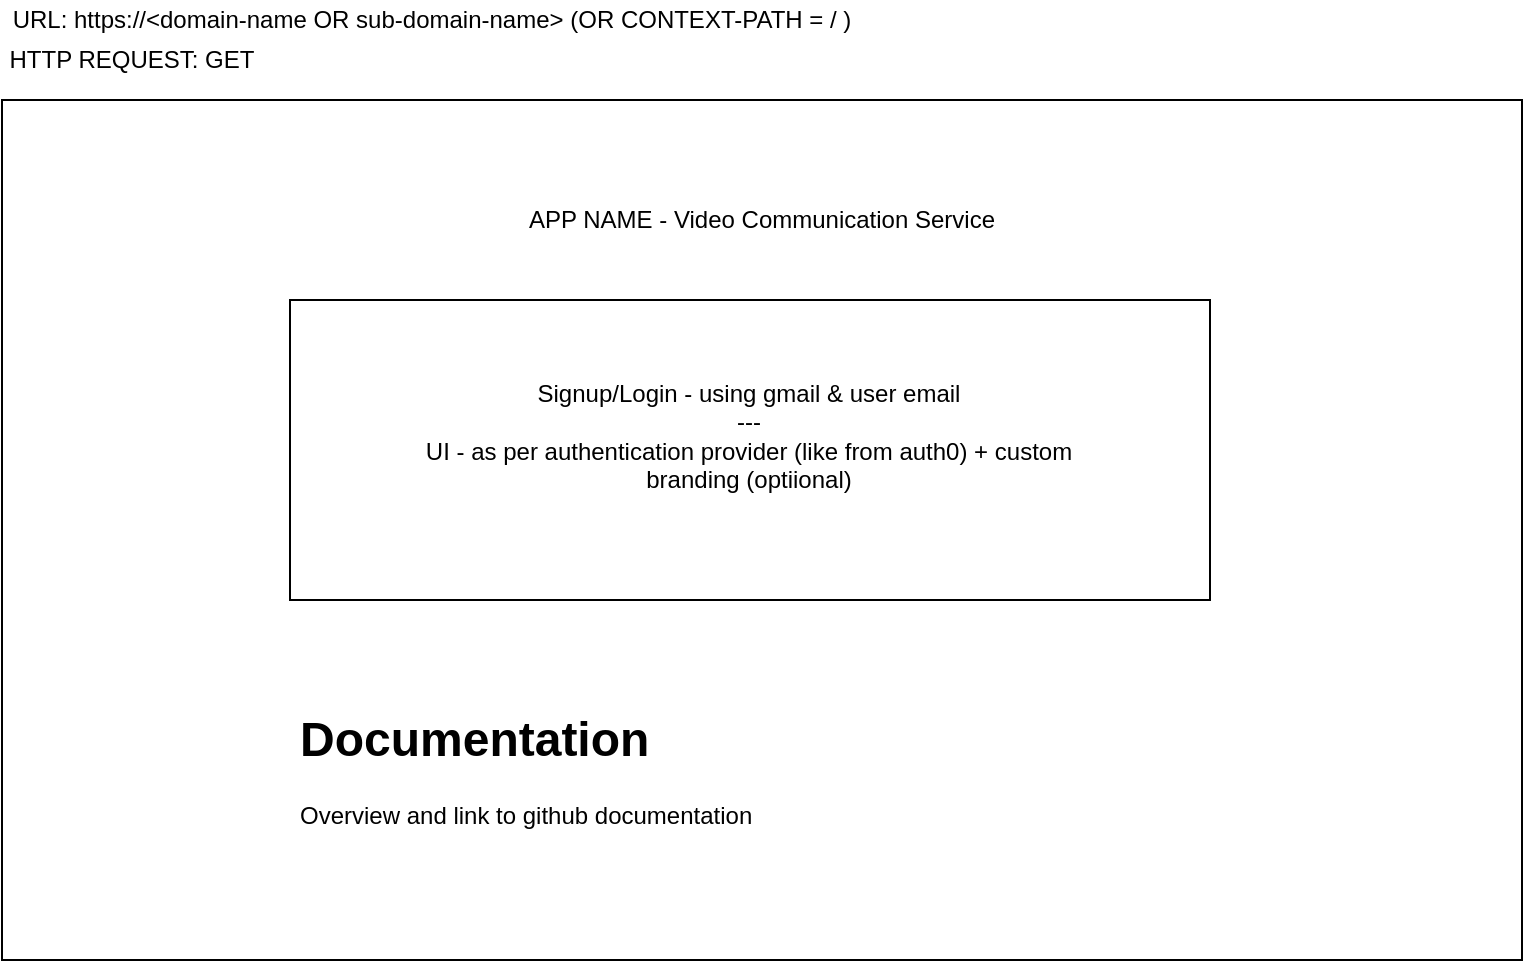 <mxfile version="15.2.7" type="device" pages="8"><diagram id="yLId9_JOf4wBtLqSQsgR" name="01_landing-page"><mxGraphModel dx="932" dy="563" grid="1" gridSize="10" guides="1" tooltips="1" connect="1" arrows="1" fold="1" page="1" pageScale="1" pageWidth="827" pageHeight="1169" math="0" shadow="0"><root><mxCell id="0"/><mxCell id="1" parent="0"/><mxCell id="6EbNNJVswNbPhKY_9L02-1" value="" style="rounded=0;whiteSpace=wrap;html=1;" vertex="1" parent="1"><mxGeometry x="40" y="60" width="760" height="430" as="geometry"/></mxCell><mxCell id="6EbNNJVswNbPhKY_9L02-2" value="APP NAME - Video Communication Service" style="text;html=1;strokeColor=none;fillColor=none;align=center;verticalAlign=middle;whiteSpace=wrap;rounded=0;" vertex="1" parent="1"><mxGeometry x="290" y="110" width="260" height="20" as="geometry"/></mxCell><mxCell id="6EbNNJVswNbPhKY_9L02-4" value="" style="rounded=0;whiteSpace=wrap;html=1;" vertex="1" parent="1"><mxGeometry x="184" y="160" width="460" height="150" as="geometry"/></mxCell><mxCell id="6EbNNJVswNbPhKY_9L02-5" value="Signup/Login - using gmail &amp;amp; user email&lt;br&gt;---&lt;br&gt;UI - as per authentication provider (like from auth0) + custom branding (optiional)" style="text;html=1;strokeColor=none;fillColor=none;align=center;verticalAlign=middle;whiteSpace=wrap;rounded=0;" vertex="1" parent="1"><mxGeometry x="248" y="200" width="331" height="55" as="geometry"/></mxCell><mxCell id="6EbNNJVswNbPhKY_9L02-7" value="&lt;h1&gt;Documentation&lt;/h1&gt;&lt;p&gt;Overview and link to github documentation&lt;/p&gt;" style="text;html=1;strokeColor=none;fillColor=none;spacing=5;spacingTop=-20;whiteSpace=wrap;overflow=hidden;rounded=0;" vertex="1" parent="1"><mxGeometry x="184" y="360" width="466" height="80" as="geometry"/></mxCell><mxCell id="JSuj2Iyr4yss_hPu8my0-1" value="URL: https://&amp;lt;domain-name OR sub-domain-name&amp;gt; (OR CONTEXT-PATH = / )" style="text;html=1;strokeColor=none;fillColor=none;align=center;verticalAlign=middle;whiteSpace=wrap;rounded=0;" vertex="1" parent="1"><mxGeometry x="40" y="10" width="430" height="20" as="geometry"/></mxCell><mxCell id="4z5AzwX-rJ1D9-eOCjNX-1" value="HTTP REQUEST: GET" style="text;html=1;strokeColor=none;fillColor=none;align=center;verticalAlign=middle;whiteSpace=wrap;rounded=0;" vertex="1" parent="1"><mxGeometry x="40" y="30" width="130" height="20" as="geometry"/></mxCell></root></mxGraphModel></diagram><diagram id="ag_k2E2eAtQXZ9NRj7xU" name="02_template-user-content-layout-after-login"><mxGraphModel dx="932" dy="563" grid="1" gridSize="10" guides="1" tooltips="1" connect="1" arrows="1" fold="1" page="1" pageScale="1" pageWidth="827" pageHeight="1169" math="0" shadow="0"><root><mxCell id="9i2CdY9V3P2nHL5H7Yw6-0"/><mxCell id="9i2CdY9V3P2nHL5H7Yw6-1" parent="9i2CdY9V3P2nHL5H7Yw6-0"/><mxCell id="3z8m0wdh5JYX6pXR_pQV-0" value="" style="rounded=0;whiteSpace=wrap;html=1;" vertex="1" parent="9i2CdY9V3P2nHL5H7Yw6-1"><mxGeometry x="40" y="60" width="760" height="430" as="geometry"/></mxCell><mxCell id="3z8m0wdh5JYX6pXR_pQV-5" value="URL: https://&amp;lt;domain-name OR sub-domain-name&amp;gt;/&amp;lt;page-name&amp;gt;&amp;nbsp;OR &amp;lt;CONTEXT-PATH&amp;gt;/&amp;lt;page-name&amp;gt;" style="text;html=1;strokeColor=none;fillColor=none;align=center;verticalAlign=middle;whiteSpace=wrap;rounded=0;" vertex="1" parent="9i2CdY9V3P2nHL5H7Yw6-1"><mxGeometry x="40" y="20" width="570" height="20" as="geometry"/></mxCell><mxCell id="3z8m0wdh5JYX6pXR_pQV-6" value="" style="rounded=0;whiteSpace=wrap;html=1;" vertex="1" parent="9i2CdY9V3P2nHL5H7Yw6-1"><mxGeometry x="40" y="60" width="150" height="430" as="geometry"/></mxCell><mxCell id="3z8m0wdh5JYX6pXR_pQV-7" value="" style="rounded=0;whiteSpace=wrap;html=1;" vertex="1" parent="9i2CdY9V3P2nHL5H7Yw6-1"><mxGeometry x="190" y="60" width="610" height="50" as="geometry"/></mxCell><mxCell id="3z8m0wdh5JYX6pXR_pQV-9" value="" style="rounded=0;whiteSpace=wrap;html=1;" vertex="1" parent="9i2CdY9V3P2nHL5H7Yw6-1"><mxGeometry x="40" y="60" width="150" height="50" as="geometry"/></mxCell><mxCell id="3z8m0wdh5JYX6pXR_pQV-10" value="Logo of App" style="text;html=1;strokeColor=none;fillColor=none;align=center;verticalAlign=middle;whiteSpace=wrap;rounded=0;" vertex="1" parent="9i2CdY9V3P2nHL5H7Yw6-1"><mxGeometry x="70" y="75" width="80" height="20" as="geometry"/></mxCell><mxCell id="3z8m0wdh5JYX6pXR_pQV-11" value="Menu (OPTIONAL)" style="text;html=1;strokeColor=none;fillColor=none;align=center;verticalAlign=middle;whiteSpace=wrap;rounded=0;" vertex="1" parent="9i2CdY9V3P2nHL5H7Yw6-1"><mxGeometry x="420" y="75" width="140" height="20" as="geometry"/></mxCell><mxCell id="3z8m0wdh5JYX6pXR_pQV-12" value="Menu (OPTIONAL)" style="text;html=1;strokeColor=none;fillColor=none;align=center;verticalAlign=middle;whiteSpace=wrap;rounded=0;" vertex="1" parent="9i2CdY9V3P2nHL5H7Yw6-1"><mxGeometry x="45" y="140" width="140" height="20" as="geometry"/></mxCell><mxCell id="3z8m0wdh5JYX6pXR_pQV-13" value="CONTENT" style="text;html=1;strokeColor=none;fillColor=none;align=center;verticalAlign=middle;whiteSpace=wrap;rounded=0;" vertex="1" parent="9i2CdY9V3P2nHL5H7Yw6-1"><mxGeometry x="430" y="230" width="130" height="20" as="geometry"/></mxCell><mxCell id="5pOGdcXXll9wdnRph5W4-0" value="" style="rounded=0;whiteSpace=wrap;html=1;" vertex="1" parent="9i2CdY9V3P2nHL5H7Yw6-1"><mxGeometry x="40" y="460" width="760" height="30" as="geometry"/></mxCell><mxCell id="5pOGdcXXll9wdnRph5W4-1" value="Footer: like copyright info etc." style="text;html=1;strokeColor=none;fillColor=none;align=center;verticalAlign=middle;whiteSpace=wrap;rounded=0;" vertex="1" parent="9i2CdY9V3P2nHL5H7Yw6-1"><mxGeometry x="330" y="465" width="216" height="20" as="geometry"/></mxCell></root></mxGraphModel></diagram><diagram name="03_user-home-page-after-login" id="kt6Otq9PtQ5gqdZ4qoQh"><mxGraphModel dx="932" dy="563" grid="1" gridSize="10" guides="1" tooltips="1" connect="1" arrows="1" fold="1" page="1" pageScale="1" pageWidth="827" pageHeight="1169" math="0" shadow="0"><root><mxCell id="a0d9ePpKh4ioM_9_1l0y-0"/><mxCell id="a0d9ePpKh4ioM_9_1l0y-1" parent="a0d9ePpKh4ioM_9_1l0y-0"/><mxCell id="a0d9ePpKh4ioM_9_1l0y-2" value="" style="rounded=0;whiteSpace=wrap;html=1;" vertex="1" parent="a0d9ePpKh4ioM_9_1l0y-1"><mxGeometry x="80" y="60" width="760" height="430" as="geometry"/></mxCell><mxCell id="a0d9ePpKh4ioM_9_1l0y-3" value="URL: https://&amp;lt;domain-name OR sub-domain-name&amp;gt;/home OR &amp;lt;CONTEXT-PATH&amp;gt;/home" style="text;html=1;strokeColor=none;fillColor=none;align=center;verticalAlign=middle;whiteSpace=wrap;rounded=0;" vertex="1" parent="a0d9ePpKh4ioM_9_1l0y-1"><mxGeometry x="80" y="10" width="480" height="20" as="geometry"/></mxCell><mxCell id="a0d9ePpKh4ioM_9_1l0y-4" value="" style="rounded=0;whiteSpace=wrap;html=1;" vertex="1" parent="a0d9ePpKh4ioM_9_1l0y-1"><mxGeometry x="80" y="60" width="170" height="430" as="geometry"/></mxCell><mxCell id="a0d9ePpKh4ioM_9_1l0y-5" value="" style="rounded=0;whiteSpace=wrap;html=1;" vertex="1" parent="a0d9ePpKh4ioM_9_1l0y-1"><mxGeometry x="250" y="60" width="590" height="50" as="geometry"/></mxCell><mxCell id="a0d9ePpKh4ioM_9_1l0y-6" value="" style="rounded=0;whiteSpace=wrap;html=1;" vertex="1" parent="a0d9ePpKh4ioM_9_1l0y-1"><mxGeometry x="80" y="60" width="170" height="50" as="geometry"/></mxCell><mxCell id="a0d9ePpKh4ioM_9_1l0y-7" value="Logo of App" style="text;html=1;strokeColor=none;fillColor=none;align=center;verticalAlign=middle;whiteSpace=wrap;rounded=0;" vertex="1" parent="a0d9ePpKh4ioM_9_1l0y-1"><mxGeometry x="110" y="75" width="80" height="20" as="geometry"/></mxCell><mxCell id="JVPl7bzAvaciVXoi60ep-0" value="" style="rounded=0;whiteSpace=wrap;html=1;" vertex="1" parent="a0d9ePpKh4ioM_9_1l0y-1"><mxGeometry x="80" y="460" width="760" height="30" as="geometry"/></mxCell><mxCell id="7UMPAM9ZuZUbgm1QaQgq-0" value="Footer: like copyright info etc." style="text;html=1;strokeColor=none;fillColor=none;align=center;verticalAlign=middle;whiteSpace=wrap;rounded=0;" vertex="1" parent="a0d9ePpKh4ioM_9_1l0y-1"><mxGeometry x="370" y="465" width="216" height="20" as="geometry"/></mxCell><mxCell id="vE6-fJcpDPdZx_TWJi9s-0" value="User Profile Icon" style="html=1;shadow=0;dashed=0;shape=mxgraph.bootstrap.rrect;rSize=5;strokeColor=none;strokeWidth=1;fillColor=#006AC9;fontColor=#ffffff;whiteSpace=wrap;align=left;verticalAlign=middle;fontStyle=0;fontSize=14;spacingLeft=10;" vertex="1" parent="a0d9ePpKh4ioM_9_1l0y-1"><mxGeometry x="660" y="70" width="170" height="40" as="geometry"/></mxCell><mxCell id="vE6-fJcpDPdZx_TWJi9s-1" value="" style="shape=triangle;direction=south;fillColor=#ffffff;strokeColor=none;perimeter=none;" vertex="1" parent="vE6-fJcpDPdZx_TWJi9s-0"><mxGeometry x="1" y="0.5" width="10" height="5" relative="1" as="geometry"><mxPoint x="-17" y="-2.5" as="offset"/></mxGeometry></mxCell><mxCell id="vE6-fJcpDPdZx_TWJi9s-2" value="" style="html=1;shadow=0;dashed=0;shape=mxgraph.bootstrap.rrect;rSize=5;fillColor=#ffffff;strokeColor=#999999;" vertex="1" parent="a0d9ePpKh4ioM_9_1l0y-1"><mxGeometry x="660" y="113" width="170" height="87" as="geometry"/></mxCell><mxCell id="vE6-fJcpDPdZx_TWJi9s-3" value="User Profile" style="fillColor=none;strokeColor=none;align=left;spacing=20;fontSize=14;" vertex="1" parent="vE6-fJcpDPdZx_TWJi9s-2"><mxGeometry width="170" height="30" relative="1" as="geometry"><mxPoint y="10" as="offset"/></mxGeometry></mxCell><mxCell id="vE6-fJcpDPdZx_TWJi9s-6" value="" style="shape=line;strokeColor=#999999;perimeter=none;resizeWidth=1;" vertex="1" parent="vE6-fJcpDPdZx_TWJi9s-2"><mxGeometry width="170" height="10" relative="1" as="geometry"><mxPoint y="39" as="offset"/></mxGeometry></mxCell><mxCell id="vE6-fJcpDPdZx_TWJi9s-7" value="Sign Out" style="fillColor=none;strokeColor=none;align=left;spacing=20;fontSize=14;" vertex="1" parent="vE6-fJcpDPdZx_TWJi9s-2"><mxGeometry width="170" height="30" relative="1" as="geometry"><mxPoint y="47" as="offset"/></mxGeometry></mxCell><mxCell id="vE6-fJcpDPdZx_TWJi9s-23" value="" style="perimeter=none;dashed=0;shape=rect;fillColor=#ffffff;strokeColor=#eeeeee;shadow=1;" vertex="1" parent="a0d9ePpKh4ioM_9_1l0y-1"><mxGeometry x="80" y="130" width="170" height="211" as="geometry"/></mxCell><mxCell id="vE6-fJcpDPdZx_TWJi9s-24" value="Meeting" style="perimeter=none;dashed=0;shape=mxgraph.gmdl.preview;verticalAlign=middle;align=left;labelPosition=right;fontSize=15;spacing=16;resizeWidth=1;strokeColor=none;fillColor=#747474;" vertex="1" parent="vE6-fJcpDPdZx_TWJi9s-23"><mxGeometry width="16" height="12" relative="1" as="geometry"><mxPoint x="22" y="60" as="offset"/></mxGeometry></mxCell><mxCell id="vE6-fJcpDPdZx_TWJi9s-25" value="Meeting History" style="perimeter=none;dashed=0;shape=mxgraph.gmdl.share3;verticalAlign=middle;align=left;labelPosition=right;fontSize=15;spacing=16;resizeWidth=1;strokeColor=none;fillColor=#747474;" vertex="1" parent="vE6-fJcpDPdZx_TWJi9s-23"><mxGeometry width="18" height="14" relative="1" as="geometry"><mxPoint x="20" y="99" as="offset"/></mxGeometry></mxCell><mxCell id="vE6-fJcpDPdZx_TWJi9s-26" value="User Profile" style="perimeter=none;dashed=0;shape=mxgraph.gmdl.link;verticalAlign=middle;align=left;labelPosition=right;fontSize=15;spacing=16;resizeWidth=1;strokeColor=none;fillColor=#747474;" vertex="1" parent="vE6-fJcpDPdZx_TWJi9s-23"><mxGeometry width="18" height="10" relative="1" as="geometry"><mxPoint x="20" y="150" as="offset"/></mxGeometry></mxCell><mxCell id="vE6-fJcpDPdZx_TWJi9s-27" value="" style="shape=line;resizeWidth=1;perimeter=none;strokeColor=#eeeeee;" vertex="1" parent="vE6-fJcpDPdZx_TWJi9s-23"><mxGeometry width="170" height="10" relative="1" as="geometry"><mxPoint y="130" as="offset"/></mxGeometry></mxCell><mxCell id="V2bBRzWWN17xpyKUpob8-0" value="Settings" style="perimeter=none;dashed=0;shape=mxgraph.gmdl.link;verticalAlign=middle;align=left;labelPosition=right;fontSize=15;spacing=16;resizeWidth=1;strokeColor=none;fillColor=#747474;" vertex="1" parent="vE6-fJcpDPdZx_TWJi9s-23"><mxGeometry x="20" y="186.322" width="18" height="12.339" as="geometry"/></mxCell><mxCell id="BSj76uzbLmz7pWmLsBeR-0" value="Home" style="perimeter=none;dashed=0;shape=mxgraph.gmdl.preview;verticalAlign=middle;align=left;labelPosition=right;fontSize=15;spacing=16;resizeWidth=1;strokeColor=none;fillColor=#747474;" vertex="1" parent="vE6-fJcpDPdZx_TWJi9s-23"><mxGeometry x="22" y="20" width="16" height="12" as="geometry"/></mxCell><mxCell id="vE6-fJcpDPdZx_TWJi9s-36" value="Change Icons" style="text;html=1;strokeColor=none;fillColor=none;align=center;verticalAlign=middle;whiteSpace=wrap;rounded=0;" vertex="1" parent="a0d9ePpKh4ioM_9_1l0y-1"><mxGeometry x="10" y="230" width="40" height="20" as="geometry"/></mxCell><mxCell id="vE6-fJcpDPdZx_TWJi9s-38" value="" style="endArrow=classic;html=1;" edge="1" parent="a0d9ePpKh4ioM_9_1l0y-1"><mxGeometry width="50" height="50" relative="1" as="geometry"><mxPoint x="30" y="220" as="sourcePoint"/><mxPoint x="80" y="170" as="targetPoint"/></mxGeometry></mxCell><mxCell id="BSj76uzbLmz7pWmLsBeR-1" value="Show Contents: As Per Need:&lt;br&gt;---&lt;br&gt;Welcome Message (Currently limited to this)&lt;br&gt;&lt;br&gt;Dashboards / User Statistics (We can add this in feature)&lt;br&gt;What's New on the Platform (We can add this in feature)" style="text;html=1;strokeColor=none;fillColor=none;align=center;verticalAlign=middle;whiteSpace=wrap;rounded=0;" vertex="1" parent="a0d9ePpKh4ioM_9_1l0y-1"><mxGeometry x="280" y="130" width="320" height="110" as="geometry"/></mxCell><mxCell id="X7vleVYdAenENehnFHYZ-0" value="" style="endArrow=classic;html=1;entryX=0;entryY=0.25;entryDx=0;entryDy=0;" edge="1" parent="a0d9ePpKh4ioM_9_1l0y-1" target="BSj76uzbLmz7pWmLsBeR-1"><mxGeometry width="50" height="50" relative="1" as="geometry"><mxPoint x="180" y="158" as="sourcePoint"/><mxPoint x="280" y="140" as="targetPoint"/></mxGeometry></mxCell><mxCell id="0OMEG2bRT152B2y1iNA1-0" value="HTTP REQUEST: GET" style="text;html=1;strokeColor=none;fillColor=none;align=center;verticalAlign=middle;whiteSpace=wrap;rounded=0;" vertex="1" parent="a0d9ePpKh4ioM_9_1l0y-1"><mxGeometry x="80" y="30" width="130" height="20" as="geometry"/></mxCell><mxCell id="2jL2rySAoPcbSVbPtjGr-0" value="User Profile Icon + Name" style="html=1;shadow=0;dashed=0;shape=mxgraph.bootstrap.rrect;rSize=5;strokeColor=none;strokeWidth=1;fillColor=#006AC9;fontColor=#ffffff;whiteSpace=wrap;align=left;verticalAlign=middle;fontStyle=0;fontSize=14;spacingLeft=10;" vertex="1" parent="a0d9ePpKh4ioM_9_1l0y-1"><mxGeometry x="630" y="70" width="200" height="40" as="geometry"/></mxCell><mxCell id="2jL2rySAoPcbSVbPtjGr-1" value="" style="shape=triangle;direction=south;fillColor=#ffffff;strokeColor=none;perimeter=none;" vertex="1" parent="2jL2rySAoPcbSVbPtjGr-0"><mxGeometry x="1" y="0.5" width="10" height="5" relative="1" as="geometry"><mxPoint x="-17" y="-2.5" as="offset"/></mxGeometry></mxCell></root></mxGraphModel></diagram><diagram name="04_user-meeting-page-after-login" id="zzPcNB1IXpewqWTg9s0H"><mxGraphModel dx="932" dy="563" grid="1" gridSize="10" guides="1" tooltips="1" connect="1" arrows="1" fold="1" page="1" pageScale="1" pageWidth="827" pageHeight="1169" math="0" shadow="0"><root><mxCell id="5nhiXBbvGDSpPKeJaQDG-0"/><mxCell id="5nhiXBbvGDSpPKeJaQDG-1" parent="5nhiXBbvGDSpPKeJaQDG-0"/><mxCell id="5nhiXBbvGDSpPKeJaQDG-2" value="" style="rounded=0;whiteSpace=wrap;html=1;" vertex="1" parent="5nhiXBbvGDSpPKeJaQDG-1"><mxGeometry x="80" y="60" width="760" height="430" as="geometry"/></mxCell><mxCell id="5nhiXBbvGDSpPKeJaQDG-3" value="URL: &amp;lt;CONTEXT-PATH&amp;gt;/meeting" style="text;html=1;strokeColor=none;fillColor=none;align=center;verticalAlign=middle;whiteSpace=wrap;rounded=0;" vertex="1" parent="5nhiXBbvGDSpPKeJaQDG-1"><mxGeometry x="80" y="10" width="190" height="20" as="geometry"/></mxCell><mxCell id="5nhiXBbvGDSpPKeJaQDG-4" value="" style="rounded=0;whiteSpace=wrap;html=1;" vertex="1" parent="5nhiXBbvGDSpPKeJaQDG-1"><mxGeometry x="80" y="60" width="170" height="430" as="geometry"/></mxCell><mxCell id="5nhiXBbvGDSpPKeJaQDG-5" value="" style="rounded=0;whiteSpace=wrap;html=1;" vertex="1" parent="5nhiXBbvGDSpPKeJaQDG-1"><mxGeometry x="250" y="60" width="590" height="50" as="geometry"/></mxCell><mxCell id="5nhiXBbvGDSpPKeJaQDG-6" value="" style="rounded=0;whiteSpace=wrap;html=1;" vertex="1" parent="5nhiXBbvGDSpPKeJaQDG-1"><mxGeometry x="80" y="60" width="170" height="50" as="geometry"/></mxCell><mxCell id="5nhiXBbvGDSpPKeJaQDG-7" value="Logo of App" style="text;html=1;strokeColor=none;fillColor=none;align=center;verticalAlign=middle;whiteSpace=wrap;rounded=0;" vertex="1" parent="5nhiXBbvGDSpPKeJaQDG-1"><mxGeometry x="110" y="75" width="80" height="20" as="geometry"/></mxCell><mxCell id="5nhiXBbvGDSpPKeJaQDG-8" value="" style="rounded=0;whiteSpace=wrap;html=1;" vertex="1" parent="5nhiXBbvGDSpPKeJaQDG-1"><mxGeometry x="80" y="460" width="760" height="30" as="geometry"/></mxCell><mxCell id="5nhiXBbvGDSpPKeJaQDG-9" value="Footer: like copyright info etc." style="text;html=1;strokeColor=none;fillColor=none;align=center;verticalAlign=middle;whiteSpace=wrap;rounded=0;" vertex="1" parent="5nhiXBbvGDSpPKeJaQDG-1"><mxGeometry x="370" y="465" width="216" height="20" as="geometry"/></mxCell><mxCell id="5nhiXBbvGDSpPKeJaQDG-10" value="User Profile Icon" style="html=1;shadow=0;dashed=0;shape=mxgraph.bootstrap.rrect;rSize=5;strokeColor=none;strokeWidth=1;fillColor=#006AC9;fontColor=#ffffff;whiteSpace=wrap;align=left;verticalAlign=middle;fontStyle=0;fontSize=14;spacingLeft=10;" vertex="1" parent="5nhiXBbvGDSpPKeJaQDG-1"><mxGeometry x="660" y="70" width="170" height="40" as="geometry"/></mxCell><mxCell id="5nhiXBbvGDSpPKeJaQDG-11" value="" style="shape=triangle;direction=south;fillColor=#ffffff;strokeColor=none;perimeter=none;" vertex="1" parent="5nhiXBbvGDSpPKeJaQDG-10"><mxGeometry x="1" y="0.5" width="10" height="5" relative="1" as="geometry"><mxPoint x="-17" y="-2.5" as="offset"/></mxGeometry></mxCell><mxCell id="5nhiXBbvGDSpPKeJaQDG-12" value="" style="html=1;shadow=0;dashed=0;shape=mxgraph.bootstrap.rrect;rSize=5;fillColor=#ffffff;strokeColor=#999999;" vertex="1" parent="5nhiXBbvGDSpPKeJaQDG-1"><mxGeometry x="660" y="113" width="170" height="87" as="geometry"/></mxCell><mxCell id="5nhiXBbvGDSpPKeJaQDG-13" value="User Profile" style="fillColor=none;strokeColor=none;align=left;spacing=20;fontSize=14;" vertex="1" parent="5nhiXBbvGDSpPKeJaQDG-12"><mxGeometry width="170" height="30" relative="1" as="geometry"><mxPoint y="10" as="offset"/></mxGeometry></mxCell><mxCell id="5nhiXBbvGDSpPKeJaQDG-14" value="" style="shape=line;strokeColor=#999999;perimeter=none;resizeWidth=1;" vertex="1" parent="5nhiXBbvGDSpPKeJaQDG-12"><mxGeometry width="170" height="10" relative="1" as="geometry"><mxPoint y="39" as="offset"/></mxGeometry></mxCell><mxCell id="5nhiXBbvGDSpPKeJaQDG-15" value="Sign Out" style="fillColor=none;strokeColor=none;align=left;spacing=20;fontSize=14;" vertex="1" parent="5nhiXBbvGDSpPKeJaQDG-12"><mxGeometry width="170" height="30" relative="1" as="geometry"><mxPoint y="47" as="offset"/></mxGeometry></mxCell><mxCell id="5nhiXBbvGDSpPKeJaQDG-16" value="" style="perimeter=none;dashed=0;shape=rect;fillColor=#ffffff;strokeColor=#eeeeee;shadow=1;" vertex="1" parent="5nhiXBbvGDSpPKeJaQDG-1"><mxGeometry x="80" y="130" width="170" height="211" as="geometry"/></mxCell><mxCell id="5nhiXBbvGDSpPKeJaQDG-17" value="Meeting" style="perimeter=none;dashed=0;shape=mxgraph.gmdl.preview;verticalAlign=middle;align=left;labelPosition=right;fontSize=15;spacing=16;resizeWidth=1;strokeColor=none;fillColor=#747474;" vertex="1" parent="5nhiXBbvGDSpPKeJaQDG-16"><mxGeometry width="16" height="12" relative="1" as="geometry"><mxPoint x="22" y="60" as="offset"/></mxGeometry></mxCell><mxCell id="5nhiXBbvGDSpPKeJaQDG-18" value="Meeting History" style="perimeter=none;dashed=0;shape=mxgraph.gmdl.share3;verticalAlign=middle;align=left;labelPosition=right;fontSize=15;spacing=16;resizeWidth=1;strokeColor=none;fillColor=#747474;" vertex="1" parent="5nhiXBbvGDSpPKeJaQDG-16"><mxGeometry width="18" height="14" relative="1" as="geometry"><mxPoint x="20" y="99" as="offset"/></mxGeometry></mxCell><mxCell id="5nhiXBbvGDSpPKeJaQDG-19" value="User Profile" style="perimeter=none;dashed=0;shape=mxgraph.gmdl.link;verticalAlign=middle;align=left;labelPosition=right;fontSize=15;spacing=16;resizeWidth=1;strokeColor=none;fillColor=#747474;" vertex="1" parent="5nhiXBbvGDSpPKeJaQDG-16"><mxGeometry width="18" height="10" relative="1" as="geometry"><mxPoint x="20" y="150" as="offset"/></mxGeometry></mxCell><mxCell id="5nhiXBbvGDSpPKeJaQDG-20" value="" style="shape=line;resizeWidth=1;perimeter=none;strokeColor=#eeeeee;" vertex="1" parent="5nhiXBbvGDSpPKeJaQDG-16"><mxGeometry width="170" height="10" relative="1" as="geometry"><mxPoint y="130" as="offset"/></mxGeometry></mxCell><mxCell id="5nhiXBbvGDSpPKeJaQDG-21" value="Settings" style="perimeter=none;dashed=0;shape=mxgraph.gmdl.link;verticalAlign=middle;align=left;labelPosition=right;fontSize=15;spacing=16;resizeWidth=1;strokeColor=none;fillColor=#747474;" vertex="1" parent="5nhiXBbvGDSpPKeJaQDG-16"><mxGeometry x="20" y="186.322" width="18" height="12.339" as="geometry"/></mxCell><mxCell id="5nhiXBbvGDSpPKeJaQDG-22" value="Home" style="perimeter=none;dashed=0;shape=mxgraph.gmdl.preview;verticalAlign=middle;align=left;labelPosition=right;fontSize=15;spacing=16;resizeWidth=1;strokeColor=none;fillColor=#747474;" vertex="1" parent="5nhiXBbvGDSpPKeJaQDG-16"><mxGeometry x="22" y="20" width="16" height="12" as="geometry"/></mxCell><mxCell id="5nhiXBbvGDSpPKeJaQDG-23" value="Change Icons" style="text;html=1;strokeColor=none;fillColor=none;align=center;verticalAlign=middle;whiteSpace=wrap;rounded=0;" vertex="1" parent="5nhiXBbvGDSpPKeJaQDG-1"><mxGeometry x="10" y="230" width="40" height="20" as="geometry"/></mxCell><mxCell id="5nhiXBbvGDSpPKeJaQDG-24" value="" style="endArrow=classic;html=1;" edge="1" parent="5nhiXBbvGDSpPKeJaQDG-1"><mxGeometry width="50" height="50" relative="1" as="geometry"><mxPoint x="30" y="220" as="sourcePoint"/><mxPoint x="80" y="170" as="targetPoint"/></mxGeometry></mxCell><mxCell id="oSoMzMIED1cemxS2O7p8-0" value="" style="endArrow=classic;html=1;" edge="1" parent="5nhiXBbvGDSpPKeJaQDG-1"><mxGeometry width="50" height="50" relative="1" as="geometry"><mxPoint x="200" y="190" as="sourcePoint"/><mxPoint x="400" y="190" as="targetPoint"/></mxGeometry></mxCell><mxCell id="kaYs5EH8cuoBUx0tXTkb-0" value="HTTP REQUEST: GET" style="text;html=1;strokeColor=none;fillColor=none;align=center;verticalAlign=middle;whiteSpace=wrap;rounded=0;" vertex="1" parent="5nhiXBbvGDSpPKeJaQDG-1"><mxGeometry x="80" y="30" width="130" height="20" as="geometry"/></mxCell><mxCell id="tW20YqQBnZebhOsWAazp-0" value="&lt;b&gt;Heading: Meeting&lt;/b&gt;" style="text;html=1;strokeColor=none;fillColor=none;align=center;verticalAlign=middle;whiteSpace=wrap;rounded=0;" vertex="1" parent="5nhiXBbvGDSpPKeJaQDG-1"><mxGeometry x="434" y="180" width="112" height="20" as="geometry"/></mxCell><mxCell id="tW20YqQBnZebhOsWAazp-1" value="Host Meeting" style="rounded=1;fillColor=#0057D8;align=center;strokeColor=none;html=1;fontColor=#ffffff;fontSize=12;sketch=0;" vertex="1" parent="5nhiXBbvGDSpPKeJaQDG-1"><mxGeometry x="320" y="230" width="160" height="33" as="geometry"/></mxCell><mxCell id="tW20YqQBnZebhOsWAazp-2" value="Join Meeting" style="rounded=1;fillColor=#0057D8;align=center;strokeColor=none;html=1;fontColor=#ffffff;fontSize=12;sketch=0;" vertex="1" parent="5nhiXBbvGDSpPKeJaQDG-1"><mxGeometry x="500" y="230" width="160" height="33" as="geometry"/></mxCell><mxCell id="F3P70bJP2CkDTCrwrKpI-0" value="" style="rounded=0;whiteSpace=wrap;html=1;" vertex="1" parent="5nhiXBbvGDSpPKeJaQDG-1"><mxGeometry x="80" y="700" width="760" height="430" as="geometry"/></mxCell><mxCell id="F3P70bJP2CkDTCrwrKpI-1" value="URL: &amp;lt;CONTEXT-PATH&amp;gt;/meeting/join" style="text;html=1;strokeColor=none;fillColor=none;align=center;verticalAlign=middle;whiteSpace=wrap;rounded=0;" vertex="1" parent="5nhiXBbvGDSpPKeJaQDG-1"><mxGeometry x="70" y="650" width="230" height="20" as="geometry"/></mxCell><mxCell id="F3P70bJP2CkDTCrwrKpI-2" value="" style="rounded=0;whiteSpace=wrap;html=1;" vertex="1" parent="5nhiXBbvGDSpPKeJaQDG-1"><mxGeometry x="80" y="700" width="170" height="430" as="geometry"/></mxCell><mxCell id="F3P70bJP2CkDTCrwrKpI-3" value="" style="rounded=0;whiteSpace=wrap;html=1;" vertex="1" parent="5nhiXBbvGDSpPKeJaQDG-1"><mxGeometry x="250" y="700" width="590" height="50" as="geometry"/></mxCell><mxCell id="F3P70bJP2CkDTCrwrKpI-4" value="" style="rounded=0;whiteSpace=wrap;html=1;" vertex="1" parent="5nhiXBbvGDSpPKeJaQDG-1"><mxGeometry x="80" y="700" width="170" height="50" as="geometry"/></mxCell><mxCell id="F3P70bJP2CkDTCrwrKpI-5" value="Logo of App" style="text;html=1;strokeColor=none;fillColor=none;align=center;verticalAlign=middle;whiteSpace=wrap;rounded=0;" vertex="1" parent="5nhiXBbvGDSpPKeJaQDG-1"><mxGeometry x="110" y="715" width="80" height="20" as="geometry"/></mxCell><mxCell id="F3P70bJP2CkDTCrwrKpI-6" value="" style="rounded=0;whiteSpace=wrap;html=1;" vertex="1" parent="5nhiXBbvGDSpPKeJaQDG-1"><mxGeometry x="80" y="1100" width="760" height="30" as="geometry"/></mxCell><mxCell id="F3P70bJP2CkDTCrwrKpI-7" value="Footer: like copyright info etc." style="text;html=1;strokeColor=none;fillColor=none;align=center;verticalAlign=middle;whiteSpace=wrap;rounded=0;" vertex="1" parent="5nhiXBbvGDSpPKeJaQDG-1"><mxGeometry x="370" y="1105" width="216" height="20" as="geometry"/></mxCell><mxCell id="F3P70bJP2CkDTCrwrKpI-10" value="" style="html=1;shadow=0;dashed=0;shape=mxgraph.bootstrap.rrect;rSize=5;fillColor=#ffffff;strokeColor=#999999;" vertex="1" parent="5nhiXBbvGDSpPKeJaQDG-1"><mxGeometry x="660" y="753" width="170" height="87" as="geometry"/></mxCell><mxCell id="F3P70bJP2CkDTCrwrKpI-11" value="User Profile" style="fillColor=none;strokeColor=none;align=left;spacing=20;fontSize=14;" vertex="1" parent="F3P70bJP2CkDTCrwrKpI-10"><mxGeometry width="170" height="30" relative="1" as="geometry"><mxPoint y="10" as="offset"/></mxGeometry></mxCell><mxCell id="F3P70bJP2CkDTCrwrKpI-12" value="" style="shape=line;strokeColor=#999999;perimeter=none;resizeWidth=1;" vertex="1" parent="F3P70bJP2CkDTCrwrKpI-10"><mxGeometry width="170" height="10" relative="1" as="geometry"><mxPoint y="39" as="offset"/></mxGeometry></mxCell><mxCell id="F3P70bJP2CkDTCrwrKpI-13" value="Sign Out" style="fillColor=none;strokeColor=none;align=left;spacing=20;fontSize=14;" vertex="1" parent="F3P70bJP2CkDTCrwrKpI-10"><mxGeometry width="170" height="30" relative="1" as="geometry"><mxPoint y="47" as="offset"/></mxGeometry></mxCell><mxCell id="F3P70bJP2CkDTCrwrKpI-14" value="" style="perimeter=none;dashed=0;shape=rect;fillColor=#ffffff;strokeColor=#eeeeee;shadow=1;" vertex="1" parent="5nhiXBbvGDSpPKeJaQDG-1"><mxGeometry x="80" y="770" width="170" height="211" as="geometry"/></mxCell><mxCell id="F3P70bJP2CkDTCrwrKpI-15" value="Meeting" style="perimeter=none;dashed=0;shape=mxgraph.gmdl.preview;verticalAlign=middle;align=left;labelPosition=right;fontSize=15;spacing=16;resizeWidth=1;strokeColor=none;fillColor=#747474;" vertex="1" parent="F3P70bJP2CkDTCrwrKpI-14"><mxGeometry width="16" height="12" relative="1" as="geometry"><mxPoint x="22" y="60" as="offset"/></mxGeometry></mxCell><mxCell id="F3P70bJP2CkDTCrwrKpI-16" value="Meeting History" style="perimeter=none;dashed=0;shape=mxgraph.gmdl.share3;verticalAlign=middle;align=left;labelPosition=right;fontSize=15;spacing=16;resizeWidth=1;strokeColor=none;fillColor=#747474;" vertex="1" parent="F3P70bJP2CkDTCrwrKpI-14"><mxGeometry width="18" height="14" relative="1" as="geometry"><mxPoint x="20" y="99" as="offset"/></mxGeometry></mxCell><mxCell id="F3P70bJP2CkDTCrwrKpI-17" value="User Profile" style="perimeter=none;dashed=0;shape=mxgraph.gmdl.link;verticalAlign=middle;align=left;labelPosition=right;fontSize=15;spacing=16;resizeWidth=1;strokeColor=none;fillColor=#747474;" vertex="1" parent="F3P70bJP2CkDTCrwrKpI-14"><mxGeometry width="18" height="10" relative="1" as="geometry"><mxPoint x="20" y="150" as="offset"/></mxGeometry></mxCell><mxCell id="F3P70bJP2CkDTCrwrKpI-18" value="" style="shape=line;resizeWidth=1;perimeter=none;strokeColor=#eeeeee;" vertex="1" parent="F3P70bJP2CkDTCrwrKpI-14"><mxGeometry width="170" height="10" relative="1" as="geometry"><mxPoint y="130" as="offset"/></mxGeometry></mxCell><mxCell id="F3P70bJP2CkDTCrwrKpI-19" value="Settings" style="perimeter=none;dashed=0;shape=mxgraph.gmdl.link;verticalAlign=middle;align=left;labelPosition=right;fontSize=15;spacing=16;resizeWidth=1;strokeColor=none;fillColor=#747474;" vertex="1" parent="F3P70bJP2CkDTCrwrKpI-14"><mxGeometry x="20" y="186.322" width="18" height="12.339" as="geometry"/></mxCell><mxCell id="F3P70bJP2CkDTCrwrKpI-20" value="Home" style="perimeter=none;dashed=0;shape=mxgraph.gmdl.preview;verticalAlign=middle;align=left;labelPosition=right;fontSize=15;spacing=16;resizeWidth=1;strokeColor=none;fillColor=#747474;" vertex="1" parent="F3P70bJP2CkDTCrwrKpI-14"><mxGeometry x="22" y="20" width="16" height="12" as="geometry"/></mxCell><mxCell id="F3P70bJP2CkDTCrwrKpI-21" value="Change Icons" style="text;html=1;strokeColor=none;fillColor=none;align=center;verticalAlign=middle;whiteSpace=wrap;rounded=0;" vertex="1" parent="5nhiXBbvGDSpPKeJaQDG-1"><mxGeometry x="10" y="870" width="40" height="20" as="geometry"/></mxCell><mxCell id="F3P70bJP2CkDTCrwrKpI-22" value="" style="endArrow=classic;html=1;" edge="1" parent="5nhiXBbvGDSpPKeJaQDG-1"><mxGeometry width="50" height="50" relative="1" as="geometry"><mxPoint x="30" y="860" as="sourcePoint"/><mxPoint x="80" y="810" as="targetPoint"/></mxGeometry></mxCell><mxCell id="F3P70bJP2CkDTCrwrKpI-24" value="HTTP REQUEST: GET" style="text;html=1;strokeColor=none;fillColor=none;align=center;verticalAlign=middle;whiteSpace=wrap;rounded=0;" vertex="1" parent="5nhiXBbvGDSpPKeJaQDG-1"><mxGeometry x="80" y="670" width="130" height="20" as="geometry"/></mxCell><mxCell id="F3P70bJP2CkDTCrwrKpI-25" value="&lt;b&gt;Heading: Join Meeting&lt;/b&gt;" style="text;html=1;strokeColor=none;fillColor=none;align=center;verticalAlign=middle;whiteSpace=wrap;rounded=0;" vertex="1" parent="5nhiXBbvGDSpPKeJaQDG-1"><mxGeometry x="429" y="830" width="156" height="20" as="geometry"/></mxCell><mxCell id="F3P70bJP2CkDTCrwrKpI-27" value="Join Meeting" style="rounded=1;fillColor=#0057D8;align=center;strokeColor=none;html=1;fontColor=#ffffff;fontSize=12;sketch=0;" vertex="1" parent="5nhiXBbvGDSpPKeJaQDG-1"><mxGeometry x="347" y="1024.5" width="160" height="33" as="geometry"/></mxCell><mxCell id="3bSwm8vjRhMhKrDTG7lo-0" value="" style="endArrow=classic;html=1;exitX=0.713;exitY=1.152;exitDx=0;exitDy=0;exitPerimeter=0;" edge="1" parent="5nhiXBbvGDSpPKeJaQDG-1" source="tW20YqQBnZebhOsWAazp-2"><mxGeometry width="50" height="50" relative="1" as="geometry"><mxPoint x="440" y="570" as="sourcePoint"/><mxPoint x="530" y="700" as="targetPoint"/></mxGeometry></mxCell><mxCell id="3bSwm8vjRhMhKrDTG7lo-1" value="" style="html=1;shadow=0;dashed=0;shape=mxgraph.bootstrap.rrect;rSize=5;strokeColor=#CED4DA;html=1;whiteSpace=wrap;fillColor=#FFFFFF;fontColor=#7D868C;align=left;spacing=15;spacingLeft=40;fontSize=14;" vertex="1" parent="5nhiXBbvGDSpPKeJaQDG-1"><mxGeometry x="310" y="890" width="394" height="40" as="geometry"/></mxCell><mxCell id="3bSwm8vjRhMhKrDTG7lo-2" value="Meeting ID" style="html=1;shadow=0;dashed=0;shape=mxgraph.bootstrap.leftButton;strokeColor=inherit;gradientColor=inherit;fontColor=inherit;fillColor=#E9ECEF;rSize=5;perimeter=none;whiteSpace=wrap;resizeHeight=1;fontSize=14;" vertex="1" parent="3bSwm8vjRhMhKrDTG7lo-1"><mxGeometry width="140" height="40" as="geometry"/></mxCell><mxCell id="3bSwm8vjRhMhKrDTG7lo-4" value="" style="html=1;shadow=0;dashed=0;shape=mxgraph.bootstrap.rrect;rSize=5;strokeColor=#CED4DA;html=1;whiteSpace=wrap;fillColor=#FFFFFF;fontColor=#7D868C;align=left;spacing=15;spacingLeft=40;fontSize=14;" vertex="1" parent="5nhiXBbvGDSpPKeJaQDG-1"><mxGeometry x="310" y="950.82" width="490" height="40" as="geometry"/></mxCell><mxCell id="3bSwm8vjRhMhKrDTG7lo-5" value="Join As" style="html=1;shadow=0;dashed=0;shape=mxgraph.bootstrap.leftButton;strokeColor=inherit;gradientColor=inherit;fontColor=inherit;fillColor=#E9ECEF;rSize=5;perimeter=none;whiteSpace=wrap;resizeHeight=1;fontSize=14;" vertex="1" parent="3bSwm8vjRhMhKrDTG7lo-4"><mxGeometry width="140" height="40" as="geometry"/></mxCell><mxCell id="3bSwm8vjRhMhKrDTG7lo-6" value="(editable username) + (default) username coming from login" style="text;html=1;strokeColor=none;fillColor=none;align=center;verticalAlign=middle;whiteSpace=wrap;rounded=0;" vertex="1" parent="3bSwm8vjRhMhKrDTG7lo-4"><mxGeometry x="140" y="10" width="343" height="20" as="geometry"/></mxCell><mxCell id="3bSwm8vjRhMhKrDTG7lo-7" value="" style="endArrow=classic;html=1;exitX=1;exitY=0.75;exitDx=0;exitDy=0;" edge="1" parent="5nhiXBbvGDSpPKeJaQDG-1" source="F3P70bJP2CkDTCrwrKpI-27"><mxGeometry width="50" height="50" relative="1" as="geometry"><mxPoint x="430" y="1010" as="sourcePoint"/><mxPoint x="620" y="1160" as="targetPoint"/></mxGeometry></mxCell><mxCell id="3bSwm8vjRhMhKrDTG7lo-8" value="After clicking &quot;Join Meeting&quot; button--&amp;gt; it will redirect the user to meeting room. This will be HTTP POST request." style="text;html=1;strokeColor=none;fillColor=none;align=center;verticalAlign=middle;whiteSpace=wrap;rounded=0;" vertex="1" parent="5nhiXBbvGDSpPKeJaQDG-1"><mxGeometry x="400" y="1169" width="430" height="20" as="geometry"/></mxCell><mxCell id="yOY9gD-VeDbloNqnUJrK-0" value="" style="rounded=0;whiteSpace=wrap;html=1;" vertex="1" parent="5nhiXBbvGDSpPKeJaQDG-1"><mxGeometry x="110" y="1400" width="760" height="430" as="geometry"/></mxCell><mxCell id="yOY9gD-VeDbloNqnUJrK-1" value="URL: &amp;lt;CONTEXT-PATH&amp;gt;/meeting/host" style="text;html=1;strokeColor=none;fillColor=none;align=center;verticalAlign=middle;whiteSpace=wrap;rounded=0;" vertex="1" parent="5nhiXBbvGDSpPKeJaQDG-1"><mxGeometry x="100" y="1350" width="230" height="20" as="geometry"/></mxCell><mxCell id="yOY9gD-VeDbloNqnUJrK-2" value="" style="rounded=0;whiteSpace=wrap;html=1;" vertex="1" parent="5nhiXBbvGDSpPKeJaQDG-1"><mxGeometry x="110" y="1400" width="170" height="430" as="geometry"/></mxCell><mxCell id="yOY9gD-VeDbloNqnUJrK-3" value="" style="rounded=0;whiteSpace=wrap;html=1;" vertex="1" parent="5nhiXBbvGDSpPKeJaQDG-1"><mxGeometry x="280" y="1400" width="590" height="50" as="geometry"/></mxCell><mxCell id="yOY9gD-VeDbloNqnUJrK-4" value="" style="rounded=0;whiteSpace=wrap;html=1;" vertex="1" parent="5nhiXBbvGDSpPKeJaQDG-1"><mxGeometry x="110" y="1400" width="170" height="50" as="geometry"/></mxCell><mxCell id="yOY9gD-VeDbloNqnUJrK-5" value="Logo of App" style="text;html=1;strokeColor=none;fillColor=none;align=center;verticalAlign=middle;whiteSpace=wrap;rounded=0;" vertex="1" parent="5nhiXBbvGDSpPKeJaQDG-1"><mxGeometry x="140" y="1415" width="80" height="20" as="geometry"/></mxCell><mxCell id="yOY9gD-VeDbloNqnUJrK-6" value="" style="rounded=0;whiteSpace=wrap;html=1;" vertex="1" parent="5nhiXBbvGDSpPKeJaQDG-1"><mxGeometry x="110" y="1800" width="760" height="30" as="geometry"/></mxCell><mxCell id="yOY9gD-VeDbloNqnUJrK-7" value="Footer: like copyright info etc." style="text;html=1;strokeColor=none;fillColor=none;align=center;verticalAlign=middle;whiteSpace=wrap;rounded=0;" vertex="1" parent="5nhiXBbvGDSpPKeJaQDG-1"><mxGeometry x="400" y="1805" width="216" height="20" as="geometry"/></mxCell><mxCell id="yOY9gD-VeDbloNqnUJrK-10" value="" style="html=1;shadow=0;dashed=0;shape=mxgraph.bootstrap.rrect;rSize=5;fillColor=#ffffff;strokeColor=#999999;" vertex="1" parent="5nhiXBbvGDSpPKeJaQDG-1"><mxGeometry x="690" y="1453" width="170" height="87" as="geometry"/></mxCell><mxCell id="yOY9gD-VeDbloNqnUJrK-11" value="User Profile" style="fillColor=none;strokeColor=none;align=left;spacing=20;fontSize=14;" vertex="1" parent="yOY9gD-VeDbloNqnUJrK-10"><mxGeometry width="170" height="30" relative="1" as="geometry"><mxPoint y="10" as="offset"/></mxGeometry></mxCell><mxCell id="yOY9gD-VeDbloNqnUJrK-12" value="" style="shape=line;strokeColor=#999999;perimeter=none;resizeWidth=1;" vertex="1" parent="yOY9gD-VeDbloNqnUJrK-10"><mxGeometry width="170" height="10" relative="1" as="geometry"><mxPoint y="39" as="offset"/></mxGeometry></mxCell><mxCell id="yOY9gD-VeDbloNqnUJrK-13" value="Sign Out" style="fillColor=none;strokeColor=none;align=left;spacing=20;fontSize=14;" vertex="1" parent="yOY9gD-VeDbloNqnUJrK-10"><mxGeometry width="170" height="30" relative="1" as="geometry"><mxPoint y="47" as="offset"/></mxGeometry></mxCell><mxCell id="yOY9gD-VeDbloNqnUJrK-14" value="" style="perimeter=none;dashed=0;shape=rect;fillColor=#ffffff;strokeColor=#eeeeee;shadow=1;" vertex="1" parent="5nhiXBbvGDSpPKeJaQDG-1"><mxGeometry x="110" y="1470" width="170" height="211" as="geometry"/></mxCell><mxCell id="yOY9gD-VeDbloNqnUJrK-15" value="Meeting" style="perimeter=none;dashed=0;shape=mxgraph.gmdl.preview;verticalAlign=middle;align=left;labelPosition=right;fontSize=15;spacing=16;resizeWidth=1;strokeColor=none;fillColor=#747474;" vertex="1" parent="yOY9gD-VeDbloNqnUJrK-14"><mxGeometry width="16" height="12" relative="1" as="geometry"><mxPoint x="22" y="60" as="offset"/></mxGeometry></mxCell><mxCell id="yOY9gD-VeDbloNqnUJrK-16" value="Meeting History" style="perimeter=none;dashed=0;shape=mxgraph.gmdl.share3;verticalAlign=middle;align=left;labelPosition=right;fontSize=15;spacing=16;resizeWidth=1;strokeColor=none;fillColor=#747474;" vertex="1" parent="yOY9gD-VeDbloNqnUJrK-14"><mxGeometry width="18" height="14" relative="1" as="geometry"><mxPoint x="20" y="99" as="offset"/></mxGeometry></mxCell><mxCell id="yOY9gD-VeDbloNqnUJrK-17" value="User Profile" style="perimeter=none;dashed=0;shape=mxgraph.gmdl.link;verticalAlign=middle;align=left;labelPosition=right;fontSize=15;spacing=16;resizeWidth=1;strokeColor=none;fillColor=#747474;" vertex="1" parent="yOY9gD-VeDbloNqnUJrK-14"><mxGeometry width="18" height="10" relative="1" as="geometry"><mxPoint x="20" y="150" as="offset"/></mxGeometry></mxCell><mxCell id="yOY9gD-VeDbloNqnUJrK-18" value="" style="shape=line;resizeWidth=1;perimeter=none;strokeColor=#eeeeee;" vertex="1" parent="yOY9gD-VeDbloNqnUJrK-14"><mxGeometry width="170" height="10" relative="1" as="geometry"><mxPoint y="130" as="offset"/></mxGeometry></mxCell><mxCell id="yOY9gD-VeDbloNqnUJrK-19" value="Settings" style="perimeter=none;dashed=0;shape=mxgraph.gmdl.link;verticalAlign=middle;align=left;labelPosition=right;fontSize=15;spacing=16;resizeWidth=1;strokeColor=none;fillColor=#747474;" vertex="1" parent="yOY9gD-VeDbloNqnUJrK-14"><mxGeometry x="20" y="186.322" width="18" height="12.339" as="geometry"/></mxCell><mxCell id="yOY9gD-VeDbloNqnUJrK-20" value="Home" style="perimeter=none;dashed=0;shape=mxgraph.gmdl.preview;verticalAlign=middle;align=left;labelPosition=right;fontSize=15;spacing=16;resizeWidth=1;strokeColor=none;fillColor=#747474;" vertex="1" parent="yOY9gD-VeDbloNqnUJrK-14"><mxGeometry x="22" y="20" width="16" height="12" as="geometry"/></mxCell><mxCell id="yOY9gD-VeDbloNqnUJrK-21" value="Change Icons" style="text;html=1;strokeColor=none;fillColor=none;align=center;verticalAlign=middle;whiteSpace=wrap;rounded=0;" vertex="1" parent="5nhiXBbvGDSpPKeJaQDG-1"><mxGeometry x="40" y="1570" width="40" height="20" as="geometry"/></mxCell><mxCell id="yOY9gD-VeDbloNqnUJrK-22" value="" style="endArrow=classic;html=1;" edge="1" parent="5nhiXBbvGDSpPKeJaQDG-1"><mxGeometry width="50" height="50" relative="1" as="geometry"><mxPoint x="60" y="1560" as="sourcePoint"/><mxPoint x="110" y="1510" as="targetPoint"/></mxGeometry></mxCell><mxCell id="yOY9gD-VeDbloNqnUJrK-23" value="HTTP REQUEST: GET" style="text;html=1;strokeColor=none;fillColor=none;align=center;verticalAlign=middle;whiteSpace=wrap;rounded=0;" vertex="1" parent="5nhiXBbvGDSpPKeJaQDG-1"><mxGeometry x="110" y="1370" width="130" height="20" as="geometry"/></mxCell><mxCell id="yOY9gD-VeDbloNqnUJrK-24" value="&lt;b&gt;Heading: Host Meeting&lt;/b&gt;" style="text;html=1;strokeColor=none;fillColor=none;align=center;verticalAlign=middle;whiteSpace=wrap;rounded=0;" vertex="1" parent="5nhiXBbvGDSpPKeJaQDG-1"><mxGeometry x="477" y="1530" width="156" height="20" as="geometry"/></mxCell><mxCell id="yOY9gD-VeDbloNqnUJrK-25" value="Host Meeting" style="rounded=1;fillColor=#0057D8;align=center;strokeColor=none;html=1;fontColor=#ffffff;fontSize=12;sketch=0;" vertex="1" parent="5nhiXBbvGDSpPKeJaQDG-1"><mxGeometry x="475" y="1721" width="160" height="33" as="geometry"/></mxCell><mxCell id="yOY9gD-VeDbloNqnUJrK-26" value="" style="html=1;shadow=0;dashed=0;shape=mxgraph.bootstrap.rrect;rSize=5;strokeColor=#CED4DA;html=1;whiteSpace=wrap;fillColor=#FFFFFF;fontColor=#7D868C;align=left;spacing=15;spacingLeft=40;fontSize=14;" vertex="1" parent="5nhiXBbvGDSpPKeJaQDG-1"><mxGeometry x="340" y="1590" width="490" height="40" as="geometry"/></mxCell><mxCell id="yOY9gD-VeDbloNqnUJrK-27" value="Meeting ID" style="html=1;shadow=0;dashed=0;shape=mxgraph.bootstrap.leftButton;strokeColor=inherit;gradientColor=inherit;fontColor=inherit;fillColor=#E9ECEF;rSize=5;perimeter=none;whiteSpace=wrap;resizeHeight=1;fontSize=14;" vertex="1" parent="yOY9gD-VeDbloNqnUJrK-26"><mxGeometry width="140" height="40" as="geometry"/></mxCell><mxCell id="yOY9gD-VeDbloNqnUJrK-33" value="(not editable) Automatically generated UUID" style="text;html=1;strokeColor=none;fillColor=none;align=center;verticalAlign=middle;whiteSpace=wrap;rounded=0;" vertex="1" parent="yOY9gD-VeDbloNqnUJrK-26"><mxGeometry x="206.447" y="10" width="241.269" height="20" as="geometry"/></mxCell><mxCell id="yOY9gD-VeDbloNqnUJrK-28" value="" style="html=1;shadow=0;dashed=0;shape=mxgraph.bootstrap.rrect;rSize=5;strokeColor=#CED4DA;html=1;whiteSpace=wrap;fillColor=#FFFFFF;fontColor=#7D868C;align=left;spacing=15;spacingLeft=40;fontSize=14;" vertex="1" parent="5nhiXBbvGDSpPKeJaQDG-1"><mxGeometry x="340" y="1650.82" width="490" height="40" as="geometry"/></mxCell><mxCell id="yOY9gD-VeDbloNqnUJrK-29" value="Host As" style="html=1;shadow=0;dashed=0;shape=mxgraph.bootstrap.leftButton;strokeColor=inherit;gradientColor=inherit;fontColor=inherit;fillColor=#E9ECEF;rSize=5;perimeter=none;whiteSpace=wrap;resizeHeight=1;fontSize=14;" vertex="1" parent="yOY9gD-VeDbloNqnUJrK-28"><mxGeometry width="140" height="40" as="geometry"/></mxCell><mxCell id="yOY9gD-VeDbloNqnUJrK-30" value="(editable username) + (default) username coming from login" style="text;html=1;strokeColor=none;fillColor=none;align=center;verticalAlign=middle;whiteSpace=wrap;rounded=0;" vertex="1" parent="yOY9gD-VeDbloNqnUJrK-28"><mxGeometry x="140" y="10" width="343" height="20" as="geometry"/></mxCell><mxCell id="yOY9gD-VeDbloNqnUJrK-31" value="" style="endArrow=classic;html=1;exitX=0.544;exitY=1.091;exitDx=0;exitDy=0;exitPerimeter=0;" edge="1" parent="5nhiXBbvGDSpPKeJaQDG-1" source="yOY9gD-VeDbloNqnUJrK-25"><mxGeometry width="50" height="50" relative="1" as="geometry"><mxPoint x="460" y="1710" as="sourcePoint"/><mxPoint x="650" y="1860" as="targetPoint"/></mxGeometry></mxCell><mxCell id="yOY9gD-VeDbloNqnUJrK-32" value="After clicking &quot;Host Meeting&quot; button--&amp;gt; it will redirect the user to meeting room. This will be HTTP POST request." style="text;html=1;strokeColor=none;fillColor=none;align=center;verticalAlign=middle;whiteSpace=wrap;rounded=0;" vertex="1" parent="5nhiXBbvGDSpPKeJaQDG-1"><mxGeometry x="430" y="1869" width="430" height="20" as="geometry"/></mxCell><mxCell id="yOY9gD-VeDbloNqnUJrK-34" value="" style="endArrow=classic;html=1;exitX=0.413;exitY=1.03;exitDx=0;exitDy=0;exitPerimeter=0;entryX=0.125;entryY=-0.04;entryDx=0;entryDy=0;entryPerimeter=0;" edge="1" parent="5nhiXBbvGDSpPKeJaQDG-1" source="tW20YqQBnZebhOsWAazp-1" target="yOY9gD-VeDbloNqnUJrK-3"><mxGeometry width="50" height="50" relative="1" as="geometry"><mxPoint x="370" y="1490" as="sourcePoint"/><mxPoint x="410" y="1390" as="targetPoint"/></mxGeometry></mxCell><mxCell id="9wFzRHWc5fXfm6noUKfF-0" value="&lt;b&gt;Note: We can also club these 3 pages into single page for concise user experience. But for now it is not necessary.&lt;/b&gt;" style="text;html=1;strokeColor=none;fillColor=none;align=center;verticalAlign=middle;whiteSpace=wrap;rounded=0;" vertex="1" parent="5nhiXBbvGDSpPKeJaQDG-1"><mxGeometry x="80" y="2000" width="690" height="30" as="geometry"/></mxCell><mxCell id="-pYmZNfcuXQfUo1V7XYn-0" value="User Profile Icon + Name" style="html=1;shadow=0;dashed=0;shape=mxgraph.bootstrap.rrect;rSize=5;strokeColor=none;strokeWidth=1;fillColor=#006AC9;fontColor=#ffffff;whiteSpace=wrap;align=left;verticalAlign=middle;fontStyle=0;fontSize=14;spacingLeft=10;" vertex="1" parent="5nhiXBbvGDSpPKeJaQDG-1"><mxGeometry x="630" y="70" width="200" height="40" as="geometry"/></mxCell><mxCell id="-pYmZNfcuXQfUo1V7XYn-1" value="" style="shape=triangle;direction=south;fillColor=#ffffff;strokeColor=none;perimeter=none;" vertex="1" parent="-pYmZNfcuXQfUo1V7XYn-0"><mxGeometry x="1" y="0.5" width="10" height="5" relative="1" as="geometry"><mxPoint x="-17" y="-2.5" as="offset"/></mxGeometry></mxCell><mxCell id="TGJcp1lEcnx4INGDSzxM-2" value="User Profile Icon + Name" style="html=1;shadow=0;dashed=0;shape=mxgraph.bootstrap.rrect;rSize=5;strokeColor=none;strokeWidth=1;fillColor=#006AC9;fontColor=#ffffff;whiteSpace=wrap;align=left;verticalAlign=middle;fontStyle=0;fontSize=14;spacingLeft=10;" vertex="1" parent="5nhiXBbvGDSpPKeJaQDG-1"><mxGeometry x="630" y="710" width="200" height="40" as="geometry"/></mxCell><mxCell id="TGJcp1lEcnx4INGDSzxM-3" value="" style="shape=triangle;direction=south;fillColor=#ffffff;strokeColor=none;perimeter=none;" vertex="1" parent="TGJcp1lEcnx4INGDSzxM-2"><mxGeometry x="1" y="0.5" width="10" height="5" relative="1" as="geometry"><mxPoint x="-17" y="-2.5" as="offset"/></mxGeometry></mxCell><mxCell id="TGJcp1lEcnx4INGDSzxM-4" value="User Profile Icon + Name" style="html=1;shadow=0;dashed=0;shape=mxgraph.bootstrap.rrect;rSize=5;strokeColor=none;strokeWidth=1;fillColor=#006AC9;fontColor=#ffffff;whiteSpace=wrap;align=left;verticalAlign=middle;fontStyle=0;fontSize=14;spacingLeft=10;" vertex="1" parent="5nhiXBbvGDSpPKeJaQDG-1"><mxGeometry x="660" y="1410" width="200" height="40" as="geometry"/></mxCell><mxCell id="TGJcp1lEcnx4INGDSzxM-5" value="" style="shape=triangle;direction=south;fillColor=#ffffff;strokeColor=none;perimeter=none;" vertex="1" parent="TGJcp1lEcnx4INGDSzxM-4"><mxGeometry x="1" y="0.5" width="10" height="5" relative="1" as="geometry"><mxPoint x="-17" y="-2.5" as="offset"/></mxGeometry></mxCell></root></mxGraphModel></diagram><diagram id="pWDvlRHmcgWqZ32BKsLV" name="05_user-meeting-history-page-after-login"><mxGraphModel dx="932" dy="563" grid="1" gridSize="10" guides="1" tooltips="1" connect="1" arrows="1" fold="1" page="1" pageScale="1" pageWidth="827" pageHeight="1169" math="0" shadow="0"><root><mxCell id="LOT2uiNwDtjuqx7PC9Ei-0"/><mxCell id="LOT2uiNwDtjuqx7PC9Ei-1" parent="LOT2uiNwDtjuqx7PC9Ei-0"/><mxCell id="hZcJ0GGnXnJrwjbx_HC--0" value="" style="rounded=0;whiteSpace=wrap;html=1;" vertex="1" parent="LOT2uiNwDtjuqx7PC9Ei-1"><mxGeometry x="80" y="60" width="760" height="430" as="geometry"/></mxCell><mxCell id="hZcJ0GGnXnJrwjbx_HC--1" value="URL: &amp;lt;CONTEXT-PATH&amp;gt;/meeting/history" style="text;html=1;strokeColor=none;fillColor=none;align=center;verticalAlign=middle;whiteSpace=wrap;rounded=0;" vertex="1" parent="LOT2uiNwDtjuqx7PC9Ei-1"><mxGeometry x="80" y="10" width="230" height="20" as="geometry"/></mxCell><mxCell id="hZcJ0GGnXnJrwjbx_HC--2" value="" style="rounded=0;whiteSpace=wrap;html=1;" vertex="1" parent="LOT2uiNwDtjuqx7PC9Ei-1"><mxGeometry x="80" y="60" width="170" height="430" as="geometry"/></mxCell><mxCell id="hZcJ0GGnXnJrwjbx_HC--3" value="" style="rounded=0;whiteSpace=wrap;html=1;" vertex="1" parent="LOT2uiNwDtjuqx7PC9Ei-1"><mxGeometry x="250" y="60" width="590" height="50" as="geometry"/></mxCell><mxCell id="hZcJ0GGnXnJrwjbx_HC--4" value="" style="rounded=0;whiteSpace=wrap;html=1;" vertex="1" parent="LOT2uiNwDtjuqx7PC9Ei-1"><mxGeometry x="80" y="60" width="170" height="50" as="geometry"/></mxCell><mxCell id="hZcJ0GGnXnJrwjbx_HC--5" value="Logo of App" style="text;html=1;strokeColor=none;fillColor=none;align=center;verticalAlign=middle;whiteSpace=wrap;rounded=0;" vertex="1" parent="LOT2uiNwDtjuqx7PC9Ei-1"><mxGeometry x="110" y="75" width="80" height="20" as="geometry"/></mxCell><mxCell id="hZcJ0GGnXnJrwjbx_HC--6" value="" style="rounded=0;whiteSpace=wrap;html=1;" vertex="1" parent="LOT2uiNwDtjuqx7PC9Ei-1"><mxGeometry x="80" y="460" width="760" height="30" as="geometry"/></mxCell><mxCell id="hZcJ0GGnXnJrwjbx_HC--7" value="Footer: like copyright info etc." style="text;html=1;strokeColor=none;fillColor=none;align=center;verticalAlign=middle;whiteSpace=wrap;rounded=0;" vertex="1" parent="LOT2uiNwDtjuqx7PC9Ei-1"><mxGeometry x="370" y="465" width="216" height="20" as="geometry"/></mxCell><mxCell id="hZcJ0GGnXnJrwjbx_HC--8" value="User Profile Icon" style="html=1;shadow=0;dashed=0;shape=mxgraph.bootstrap.rrect;rSize=5;strokeColor=none;strokeWidth=1;fillColor=#006AC9;fontColor=#ffffff;whiteSpace=wrap;align=left;verticalAlign=middle;fontStyle=0;fontSize=14;spacingLeft=10;" vertex="1" parent="LOT2uiNwDtjuqx7PC9Ei-1"><mxGeometry x="660" y="70" width="170" height="40" as="geometry"/></mxCell><mxCell id="hZcJ0GGnXnJrwjbx_HC--9" value="" style="shape=triangle;direction=south;fillColor=#ffffff;strokeColor=none;perimeter=none;" vertex="1" parent="hZcJ0GGnXnJrwjbx_HC--8"><mxGeometry x="1" y="0.5" width="10" height="5" relative="1" as="geometry"><mxPoint x="-17" y="-2.5" as="offset"/></mxGeometry></mxCell><mxCell id="hZcJ0GGnXnJrwjbx_HC--10" value="" style="html=1;shadow=0;dashed=0;shape=mxgraph.bootstrap.rrect;rSize=5;fillColor=#ffffff;strokeColor=#999999;" vertex="1" parent="LOT2uiNwDtjuqx7PC9Ei-1"><mxGeometry x="660" y="113" width="170" height="87" as="geometry"/></mxCell><mxCell id="hZcJ0GGnXnJrwjbx_HC--11" value="User Profile" style="fillColor=none;strokeColor=none;align=left;spacing=20;fontSize=14;" vertex="1" parent="hZcJ0GGnXnJrwjbx_HC--10"><mxGeometry width="170" height="30" relative="1" as="geometry"><mxPoint y="10" as="offset"/></mxGeometry></mxCell><mxCell id="hZcJ0GGnXnJrwjbx_HC--12" value="" style="shape=line;strokeColor=#999999;perimeter=none;resizeWidth=1;" vertex="1" parent="hZcJ0GGnXnJrwjbx_HC--10"><mxGeometry width="170" height="10" relative="1" as="geometry"><mxPoint y="39" as="offset"/></mxGeometry></mxCell><mxCell id="hZcJ0GGnXnJrwjbx_HC--13" value="Sign Out" style="fillColor=none;strokeColor=none;align=left;spacing=20;fontSize=14;" vertex="1" parent="hZcJ0GGnXnJrwjbx_HC--10"><mxGeometry width="170" height="30" relative="1" as="geometry"><mxPoint y="47" as="offset"/></mxGeometry></mxCell><mxCell id="hZcJ0GGnXnJrwjbx_HC--14" value="" style="perimeter=none;dashed=0;shape=rect;fillColor=#ffffff;strokeColor=#eeeeee;shadow=1;" vertex="1" parent="LOT2uiNwDtjuqx7PC9Ei-1"><mxGeometry x="80" y="130" width="170" height="211" as="geometry"/></mxCell><mxCell id="hZcJ0GGnXnJrwjbx_HC--15" value="Meeting" style="perimeter=none;dashed=0;shape=mxgraph.gmdl.preview;verticalAlign=middle;align=left;labelPosition=right;fontSize=15;spacing=16;resizeWidth=1;strokeColor=none;fillColor=#747474;" vertex="1" parent="hZcJ0GGnXnJrwjbx_HC--14"><mxGeometry width="16" height="12" relative="1" as="geometry"><mxPoint x="22" y="60" as="offset"/></mxGeometry></mxCell><mxCell id="hZcJ0GGnXnJrwjbx_HC--16" value="Meeting History" style="perimeter=none;dashed=0;shape=mxgraph.gmdl.share3;verticalAlign=middle;align=left;labelPosition=right;fontSize=15;spacing=16;resizeWidth=1;strokeColor=none;fillColor=#747474;" vertex="1" parent="hZcJ0GGnXnJrwjbx_HC--14"><mxGeometry width="18" height="14" relative="1" as="geometry"><mxPoint x="20" y="99" as="offset"/></mxGeometry></mxCell><mxCell id="hZcJ0GGnXnJrwjbx_HC--17" value="User Profile" style="perimeter=none;dashed=0;shape=mxgraph.gmdl.link;verticalAlign=middle;align=left;labelPosition=right;fontSize=15;spacing=16;resizeWidth=1;strokeColor=none;fillColor=#747474;" vertex="1" parent="hZcJ0GGnXnJrwjbx_HC--14"><mxGeometry width="18" height="10" relative="1" as="geometry"><mxPoint x="20" y="150" as="offset"/></mxGeometry></mxCell><mxCell id="hZcJ0GGnXnJrwjbx_HC--18" value="" style="shape=line;resizeWidth=1;perimeter=none;strokeColor=#eeeeee;" vertex="1" parent="hZcJ0GGnXnJrwjbx_HC--14"><mxGeometry width="170" height="10" relative="1" as="geometry"><mxPoint y="130" as="offset"/></mxGeometry></mxCell><mxCell id="hZcJ0GGnXnJrwjbx_HC--19" value="Settings" style="perimeter=none;dashed=0;shape=mxgraph.gmdl.link;verticalAlign=middle;align=left;labelPosition=right;fontSize=15;spacing=16;resizeWidth=1;strokeColor=none;fillColor=#747474;" vertex="1" parent="hZcJ0GGnXnJrwjbx_HC--14"><mxGeometry x="20" y="186.322" width="18" height="12.339" as="geometry"/></mxCell><mxCell id="hZcJ0GGnXnJrwjbx_HC--20" value="Home" style="perimeter=none;dashed=0;shape=mxgraph.gmdl.preview;verticalAlign=middle;align=left;labelPosition=right;fontSize=15;spacing=16;resizeWidth=1;strokeColor=none;fillColor=#747474;" vertex="1" parent="hZcJ0GGnXnJrwjbx_HC--14"><mxGeometry x="22" y="20" width="16" height="12" as="geometry"/></mxCell><mxCell id="hZcJ0GGnXnJrwjbx_HC--21" value="Change Icons" style="text;html=1;strokeColor=none;fillColor=none;align=center;verticalAlign=middle;whiteSpace=wrap;rounded=0;" vertex="1" parent="LOT2uiNwDtjuqx7PC9Ei-1"><mxGeometry x="10" y="230" width="40" height="20" as="geometry"/></mxCell><mxCell id="hZcJ0GGnXnJrwjbx_HC--22" value="" style="endArrow=classic;html=1;" edge="1" parent="LOT2uiNwDtjuqx7PC9Ei-1"><mxGeometry width="50" height="50" relative="1" as="geometry"><mxPoint x="30" y="220" as="sourcePoint"/><mxPoint x="80" y="170" as="targetPoint"/></mxGeometry></mxCell><mxCell id="hZcJ0GGnXnJrwjbx_HC--23" value="" style="endArrow=classic;html=1;entryX=0;entryY=1;entryDx=0;entryDy=0;" edge="1" parent="LOT2uiNwDtjuqx7PC9Ei-1" target="hZcJ0GGnXnJrwjbx_HC--25"><mxGeometry width="50" height="50" relative="1" as="geometry"><mxPoint x="210" y="230" as="sourcePoint"/><mxPoint x="360" y="150" as="targetPoint"/></mxGeometry></mxCell><mxCell id="hZcJ0GGnXnJrwjbx_HC--24" value="HTTP REQUEST: GET" style="text;html=1;strokeColor=none;fillColor=none;align=center;verticalAlign=middle;whiteSpace=wrap;rounded=0;" vertex="1" parent="LOT2uiNwDtjuqx7PC9Ei-1"><mxGeometry x="80" y="30" width="130" height="20" as="geometry"/></mxCell><mxCell id="hZcJ0GGnXnJrwjbx_HC--25" value="&lt;b&gt;Heading: Meeting History&lt;/b&gt;" style="text;html=1;strokeColor=none;fillColor=none;align=center;verticalAlign=middle;whiteSpace=wrap;rounded=0;" vertex="1" parent="LOT2uiNwDtjuqx7PC9Ei-1"><mxGeometry x="430" y="160" width="170" height="20" as="geometry"/></mxCell><mxCell id="Fm08fL59lY39NXZPYMLk-1" value="" style="rounded=0;whiteSpace=wrap;html=1;" vertex="1" parent="LOT2uiNwDtjuqx7PC9Ei-1"><mxGeometry x="280" y="230" width="260" height="190" as="geometry"/></mxCell><mxCell id="Fm08fL59lY39NXZPYMLk-2" value="" style="rounded=0;whiteSpace=wrap;html=1;" vertex="1" parent="LOT2uiNwDtjuqx7PC9Ei-1"><mxGeometry x="540" y="230" width="260" height="190" as="geometry"/></mxCell><mxCell id="Fm08fL59lY39NXZPYMLk-3" value="" style="rounded=0;whiteSpace=wrap;html=1;" vertex="1" parent="LOT2uiNwDtjuqx7PC9Ei-1"><mxGeometry x="280" y="220.5" width="520" height="30" as="geometry"/></mxCell><mxCell id="Fm08fL59lY39NXZPYMLk-4" value="" style="endArrow=none;html=1;entryX=0.5;entryY=0;entryDx=0;entryDy=0;exitX=0.5;exitY=1;exitDx=0;exitDy=0;" edge="1" parent="LOT2uiNwDtjuqx7PC9Ei-1" source="Fm08fL59lY39NXZPYMLk-3" target="Fm08fL59lY39NXZPYMLk-3"><mxGeometry width="50" height="50" relative="1" as="geometry"><mxPoint x="420" y="310" as="sourcePoint"/><mxPoint x="470" y="260" as="targetPoint"/></mxGeometry></mxCell><mxCell id="Fm08fL59lY39NXZPYMLk-5" value="&lt;b&gt;Heading: History - Meeting Hosted&lt;/b&gt;" style="text;html=1;strokeColor=none;fillColor=none;align=center;verticalAlign=middle;whiteSpace=wrap;rounded=0;" vertex="1" parent="LOT2uiNwDtjuqx7PC9Ei-1"><mxGeometry x="311" y="225.5" width="205" height="20" as="geometry"/></mxCell><mxCell id="Fm08fL59lY39NXZPYMLk-6" value="&lt;b&gt;Heading: History - Meeting Joined&lt;/b&gt;" style="text;html=1;strokeColor=none;fillColor=none;align=center;verticalAlign=middle;whiteSpace=wrap;rounded=0;" vertex="1" parent="LOT2uiNwDtjuqx7PC9Ei-1"><mxGeometry x="567.5" y="225.5" width="205" height="20" as="geometry"/></mxCell><mxCell id="Fm08fL59lY39NXZPYMLk-7" value="" style="rounded=0;whiteSpace=wrap;html=1;" vertex="1" parent="LOT2uiNwDtjuqx7PC9Ei-1"><mxGeometry x="280" y="251" width="260" height="19" as="geometry"/></mxCell><mxCell id="Fm08fL59lY39NXZPYMLk-23" value="" style="rounded=0;whiteSpace=wrap;html=1;" vertex="1" parent="LOT2uiNwDtjuqx7PC9Ei-1"><mxGeometry x="540" y="270" width="260" as="geometry"/></mxCell><mxCell id="Yq2ZoMMnHkHvb4sItI0w-3" value="S. N." style="rounded=0;whiteSpace=wrap;html=1;" vertex="1" parent="LOT2uiNwDtjuqx7PC9Ei-1"><mxGeometry x="280" y="253" width="40" height="24" as="geometry"/></mxCell><mxCell id="Yq2ZoMMnHkHvb4sItI0w-4" value="Meeting ID" style="rounded=0;whiteSpace=wrap;html=1;" vertex="1" parent="LOT2uiNwDtjuqx7PC9Ei-1"><mxGeometry x="320" y="253" width="70" height="24" as="geometry"/></mxCell><mxCell id="Yq2ZoMMnHkHvb4sItI0w-5" value="Date + TIme" style="rounded=0;whiteSpace=wrap;html=1;" vertex="1" parent="LOT2uiNwDtjuqx7PC9Ei-1"><mxGeometry x="390" y="253" width="80" height="24" as="geometry"/></mxCell><mxCell id="Yq2ZoMMnHkHvb4sItI0w-6" value="Hosted By" style="rounded=0;whiteSpace=wrap;html=1;" vertex="1" parent="LOT2uiNwDtjuqx7PC9Ei-1"><mxGeometry x="470" y="253" width="70" height="24" as="geometry"/></mxCell><mxCell id="Yq2ZoMMnHkHvb4sItI0w-8" value="S. N." style="rounded=0;whiteSpace=wrap;html=1;" vertex="1" parent="LOT2uiNwDtjuqx7PC9Ei-1"><mxGeometry x="540" y="253" width="40" height="24" as="geometry"/></mxCell><mxCell id="Yq2ZoMMnHkHvb4sItI0w-9" value="Meeting ID" style="rounded=0;whiteSpace=wrap;html=1;" vertex="1" parent="LOT2uiNwDtjuqx7PC9Ei-1"><mxGeometry x="580" y="253" width="70" height="24" as="geometry"/></mxCell><mxCell id="Yq2ZoMMnHkHvb4sItI0w-10" value="Date + TIme" style="rounded=0;whiteSpace=wrap;html=1;" vertex="1" parent="LOT2uiNwDtjuqx7PC9Ei-1"><mxGeometry x="650" y="253" width="80" height="24" as="geometry"/></mxCell><mxCell id="Yq2ZoMMnHkHvb4sItI0w-11" value="Hosted By" style="rounded=0;whiteSpace=wrap;html=1;" vertex="1" parent="LOT2uiNwDtjuqx7PC9Ei-1"><mxGeometry x="730" y="253" width="70" height="24" as="geometry"/></mxCell><mxCell id="ksJRuwJc3EQT2c0XVCzM-0" value="User Profile Icon + Name" style="html=1;shadow=0;dashed=0;shape=mxgraph.bootstrap.rrect;rSize=5;strokeColor=none;strokeWidth=1;fillColor=#006AC9;fontColor=#ffffff;whiteSpace=wrap;align=left;verticalAlign=middle;fontStyle=0;fontSize=14;spacingLeft=10;" vertex="1" parent="LOT2uiNwDtjuqx7PC9Ei-1"><mxGeometry x="630" y="70" width="200" height="40" as="geometry"/></mxCell><mxCell id="ksJRuwJc3EQT2c0XVCzM-1" value="" style="shape=triangle;direction=south;fillColor=#ffffff;strokeColor=none;perimeter=none;" vertex="1" parent="ksJRuwJc3EQT2c0XVCzM-0"><mxGeometry x="1" y="0.5" width="10" height="5" relative="1" as="geometry"><mxPoint x="-17" y="-2.5" as="offset"/></mxGeometry></mxCell></root></mxGraphModel></diagram><diagram id="biy0U7CjVlTvC5HGeUAa" name="06_meeting-room-after-login"><mxGraphModel dx="932" dy="563" grid="1" gridSize="10" guides="1" tooltips="1" connect="1" arrows="1" fold="1" page="1" pageScale="1" pageWidth="827" pageHeight="1169" math="0" shadow="0"><root><mxCell id="WtumXDKUnFNwfD9X1AzG-0"/><mxCell id="WtumXDKUnFNwfD9X1AzG-1" parent="WtumXDKUnFNwfD9X1AzG-0"/><mxCell id="2ZwWL5PKwcZLVdQgQKJH-0" value="" style="rounded=0;whiteSpace=wrap;html=1;" vertex="1" parent="WtumXDKUnFNwfD9X1AzG-1"><mxGeometry x="80" y="60" width="760" height="430" as="geometry"/></mxCell><mxCell id="2ZwWL5PKwcZLVdQgQKJH-1" value="URL: &amp;lt;CONTEXT-PATH&amp;gt;/meeting/room/&amp;lt;room-id&amp;gt;" style="text;html=1;strokeColor=none;fillColor=none;align=center;verticalAlign=middle;whiteSpace=wrap;rounded=0;" vertex="1" parent="WtumXDKUnFNwfD9X1AzG-1"><mxGeometry x="60" y="10" width="310" height="20" as="geometry"/></mxCell><mxCell id="2ZwWL5PKwcZLVdQgQKJH-2" value="" style="rounded=0;whiteSpace=wrap;html=1;" vertex="1" parent="WtumXDKUnFNwfD9X1AzG-1"><mxGeometry x="80" y="60" height="430" as="geometry"/></mxCell><mxCell id="2ZwWL5PKwcZLVdQgQKJH-3" value="" style="rounded=0;whiteSpace=wrap;html=1;" vertex="1" parent="WtumXDKUnFNwfD9X1AzG-1"><mxGeometry x="250" y="60" width="590" height="50" as="geometry"/></mxCell><mxCell id="2ZwWL5PKwcZLVdQgQKJH-4" value="" style="rounded=0;whiteSpace=wrap;html=1;" vertex="1" parent="WtumXDKUnFNwfD9X1AzG-1"><mxGeometry x="80" y="60" width="170" height="50" as="geometry"/></mxCell><mxCell id="2ZwWL5PKwcZLVdQgQKJH-5" value="Logo of App" style="text;html=1;strokeColor=none;fillColor=none;align=center;verticalAlign=middle;whiteSpace=wrap;rounded=0;" vertex="1" parent="WtumXDKUnFNwfD9X1AzG-1"><mxGeometry x="110" y="75" width="80" height="20" as="geometry"/></mxCell><mxCell id="2ZwWL5PKwcZLVdQgQKJH-6" value="" style="rounded=0;whiteSpace=wrap;html=1;" vertex="1" parent="WtumXDKUnFNwfD9X1AzG-1"><mxGeometry x="80" y="460" width="760" height="30" as="geometry"/></mxCell><mxCell id="2ZwWL5PKwcZLVdQgQKJH-7" value="Footer: like copyright info etc." style="text;html=1;strokeColor=none;fillColor=none;align=center;verticalAlign=middle;whiteSpace=wrap;rounded=0;" vertex="1" parent="WtumXDKUnFNwfD9X1AzG-1"><mxGeometry x="370" y="465" width="216" height="20" as="geometry"/></mxCell><mxCell id="2ZwWL5PKwcZLVdQgQKJH-24" value="HTTP REQUEST: POST" style="text;html=1;strokeColor=none;fillColor=none;align=center;verticalAlign=middle;whiteSpace=wrap;rounded=0;" vertex="1" parent="WtumXDKUnFNwfD9X1AzG-1"><mxGeometry x="70" y="30" width="160" height="20" as="geometry"/></mxCell><mxCell id="2ZwWL5PKwcZLVdQgQKJH-33" value="" style="rounded=0;whiteSpace=wrap;html=1;" vertex="1" parent="WtumXDKUnFNwfD9X1AzG-1"><mxGeometry x="540" y="270" width="260" as="geometry"/></mxCell><mxCell id="BIqEbbDSlgml_R_RMSxu-0" value="Username - 1" style="ellipse;whiteSpace=wrap;html=1;aspect=fixed;" vertex="1" parent="WtumXDKUnFNwfD9X1AzG-1"><mxGeometry x="90" y="120" width="80" height="80" as="geometry"/></mxCell><mxCell id="QdUXSmxESROh9h_KVVzm-1" value="Audio Settings" style="rounded=1;fillColor=#0057D8;align=center;strokeColor=none;html=1;fontColor=#ffffff;fontSize=12;sketch=0;" vertex="1" parent="WtumXDKUnFNwfD9X1AzG-1"><mxGeometry x="90" y="410" width="100" height="33" as="geometry"/></mxCell><mxCell id="QdUXSmxESROh9h_KVVzm-2" value="Video Settings" style="rounded=1;fillColor=#0057D8;align=center;strokeColor=none;html=1;fontColor=#ffffff;fontSize=12;sketch=0;" vertex="1" parent="WtumXDKUnFNwfD9X1AzG-1"><mxGeometry x="200" y="410" width="100" height="33" as="geometry"/></mxCell><mxCell id="QdUXSmxESROh9h_KVVzm-3" value="Share Screen" style="rounded=1;fillColor=#0057D8;align=center;strokeColor=none;html=1;fontColor=#ffffff;fontSize=12;sketch=0;" vertex="1" parent="WtumXDKUnFNwfD9X1AzG-1"><mxGeometry x="310" y="410" width="100" height="33" as="geometry"/></mxCell><mxCell id="QdUXSmxESROh9h_KVVzm-4" value="Leave Room" style="rounded=1;fillColor=#FF0000;align=center;strokeColor=none;html=1;fontColor=#ffffff;fontSize=12;sketch=0;" vertex="1" parent="WtumXDKUnFNwfD9X1AzG-1"><mxGeometry x="420" y="410" width="100" height="33" as="geometry"/></mxCell><mxCell id="QdUXSmxESROh9h_KVVzm-6" value="Meeting Info" style="rounded=1;fillColor=#0057D8;align=center;strokeColor=none;html=1;fontColor=#ffffff;fontSize=12;sketch=0;" vertex="1" parent="WtumXDKUnFNwfD9X1AzG-1"><mxGeometry x="530" y="410" width="100" height="33" as="geometry"/></mxCell><mxCell id="QdUXSmxESROh9h_KVVzm-8" value="" style="rounded=0;whiteSpace=wrap;html=1;fillColor=none;" vertex="1" parent="WtumXDKUnFNwfD9X1AzG-1"><mxGeometry x="660" y="110" width="180" height="350" as="geometry"/></mxCell><mxCell id="QdUXSmxESROh9h_KVVzm-9" value="&lt;b&gt;Heading: In-Call Messages&lt;/b&gt;" style="text;html=1;strokeColor=none;fillColor=none;align=center;verticalAlign=middle;whiteSpace=wrap;rounded=0;" vertex="1" parent="WtumXDKUnFNwfD9X1AzG-1"><mxGeometry x="670" y="120" width="160" height="20" as="geometry"/></mxCell><mxCell id="QdUXSmxESROh9h_KVVzm-10" value="" style="rounded=0;whiteSpace=wrap;html=1;fillColor=none;" vertex="1" parent="WtumXDKUnFNwfD9X1AzG-1"><mxGeometry x="670" y="150" width="160" height="260" as="geometry"/></mxCell><mxCell id="QdUXSmxESROh9h_KVVzm-11" value="&amp;nbsp; Type Message ..." style="rounded=0;whiteSpace=wrap;html=1;fillColor=none;align=left;" vertex="1" parent="WtumXDKUnFNwfD9X1AzG-1"><mxGeometry x="670" y="420" width="160" height="30" as="geometry"/></mxCell><mxCell id="QdUXSmxESROh9h_KVVzm-12" value="" style="rounded=0;whiteSpace=wrap;html=1;fillColor=none;" vertex="1" parent="WtumXDKUnFNwfD9X1AzG-1"><mxGeometry x="807" y="422.5" width="20" height="25" as="geometry"/></mxCell><mxCell id="QdUXSmxESROh9h_KVVzm-15" value="" style="html=1;verticalLabelPosition=bottom;labelBackgroundColor=#ffffff;verticalAlign=top;shadow=0;dashed=0;strokeWidth=2;shape=mxgraph.ios7.misc.right;strokeColor=#0080f0;fillColor=none;" vertex="1" parent="WtumXDKUnFNwfD9X1AzG-1"><mxGeometry x="814" y="429" width="6" height="12" as="geometry"/></mxCell><mxCell id="QdUXSmxESROh9h_KVVzm-17" value="My Message - 1" style="rounded=1;whiteSpace=wrap;html=1;fillColor=none;align=left;" vertex="1" parent="WtumXDKUnFNwfD9X1AzG-1"><mxGeometry x="700" y="160" width="120" height="60" as="geometry"/></mxCell><mxCell id="QdUXSmxESROh9h_KVVzm-18" value="Date/Time" style="text;html=1;strokeColor=none;fillColor=none;align=center;verticalAlign=middle;whiteSpace=wrap;rounded=0;" vertex="1" parent="WtumXDKUnFNwfD9X1AzG-1"><mxGeometry x="760" y="200" width="60" height="20" as="geometry"/></mxCell><mxCell id="QdUXSmxESROh9h_KVVzm-19" value="Other's Message - 1" style="rounded=1;whiteSpace=wrap;html=1;fillColor=none;align=left;" vertex="1" parent="WtumXDKUnFNwfD9X1AzG-1"><mxGeometry x="680" y="240" width="120" height="60" as="geometry"/></mxCell><mxCell id="QdUXSmxESROh9h_KVVzm-20" value="Limited to text messages" style="text;html=1;strokeColor=none;fillColor=none;align=center;verticalAlign=middle;whiteSpace=wrap;rounded=0;" vertex="1" parent="WtumXDKUnFNwfD9X1AzG-1"><mxGeometry x="670" y="550" width="140" height="20" as="geometry"/></mxCell><mxCell id="QdUXSmxESROh9h_KVVzm-22" value="" style="endArrow=classic;html=1;exitX=0.5;exitY=0;exitDx=0;exitDy=0;" edge="1" parent="WtumXDKUnFNwfD9X1AzG-1" source="QdUXSmxESROh9h_KVVzm-20" target="QdUXSmxESROh9h_KVVzm-11"><mxGeometry width="50" height="50" relative="1" as="geometry"><mxPoint x="400" y="380" as="sourcePoint"/><mxPoint x="450" y="330" as="targetPoint"/></mxGeometry></mxCell><mxCell id="QdUXSmxESROh9h_KVVzm-23" value="Username - 2" style="ellipse;whiteSpace=wrap;html=1;aspect=fixed;" vertex="1" parent="WtumXDKUnFNwfD9X1AzG-1"><mxGeometry x="190" y="120" width="80" height="80" as="geometry"/></mxCell><mxCell id="R5Ig7qXJr819aB8JBA9T-2" value="" style="endArrow=classic;html=1;" edge="1" parent="WtumXDKUnFNwfD9X1AzG-1"><mxGeometry width="50" height="50" relative="1" as="geometry"><mxPoint x="170" y="560" as="sourcePoint"/><mxPoint x="130" y="440" as="targetPoint"/></mxGeometry></mxCell><mxCell id="R5Ig7qXJr819aB8JBA9T-3" value="" style="endArrow=classic;html=1;entryX=0.25;entryY=1;entryDx=0;entryDy=0;" edge="1" parent="WtumXDKUnFNwfD9X1AzG-1" target="QdUXSmxESROh9h_KVVzm-2"><mxGeometry width="50" height="50" relative="1" as="geometry"><mxPoint x="180" y="560" as="sourcePoint"/><mxPoint x="140" y="450" as="targetPoint"/></mxGeometry></mxCell><mxCell id="R5Ig7qXJr819aB8JBA9T-4" value="Limited to Enable / Disable" style="text;html=1;strokeColor=none;fillColor=none;align=center;verticalAlign=middle;whiteSpace=wrap;rounded=0;" vertex="1" parent="WtumXDKUnFNwfD9X1AzG-1"><mxGeometry x="100" y="560" width="170" height="20" as="geometry"/></mxCell><mxCell id="Sm1P9DHKqHlAkm2uOgUh-0" value="Date/Time" style="text;html=1;strokeColor=none;fillColor=none;align=center;verticalAlign=middle;whiteSpace=wrap;rounded=0;" vertex="1" parent="WtumXDKUnFNwfD9X1AzG-1"><mxGeometry x="740" y="280" width="60" height="20" as="geometry"/></mxCell><mxCell id="XUzOXIF-po3wEVfSu4XR-0" value="User Profile Icon + Name" style="html=1;shadow=0;dashed=0;shape=mxgraph.bootstrap.rrect;rSize=5;strokeColor=none;strokeWidth=1;fillColor=#006AC9;fontColor=#ffffff;whiteSpace=wrap;align=left;verticalAlign=middle;fontStyle=0;fontSize=14;spacingLeft=10;" vertex="1" parent="WtumXDKUnFNwfD9X1AzG-1"><mxGeometry x="630" y="65" width="200" height="40" as="geometry"/></mxCell><mxCell id="XUzOXIF-po3wEVfSu4XR-1" value="" style="shape=triangle;direction=south;fillColor=#ffffff;strokeColor=none;perimeter=none;" vertex="1" parent="XUzOXIF-po3wEVfSu4XR-0"><mxGeometry x="1" y="0.5" width="10" height="5" relative="1" as="geometry"><mxPoint x="-17" y="-2.5" as="offset"/></mxGeometry></mxCell></root></mxGraphModel></diagram><diagram id="-TCo457RdyFghdZ_Arzd" name="07_user-profile-after-login"><mxGraphModel dx="932" dy="563" grid="1" gridSize="10" guides="1" tooltips="1" connect="1" arrows="1" fold="1" page="1" pageScale="1" pageWidth="827" pageHeight="1169" math="0" shadow="0"><root><mxCell id="20_o-kqCvzUPAE51X2k--0"/><mxCell id="20_o-kqCvzUPAE51X2k--1" parent="20_o-kqCvzUPAE51X2k--0"/><mxCell id="20_o-kqCvzUPAE51X2k--2" value="" style="rounded=0;whiteSpace=wrap;html=1;" vertex="1" parent="20_o-kqCvzUPAE51X2k--1"><mxGeometry x="80" y="60" width="760" height="430" as="geometry"/></mxCell><mxCell id="20_o-kqCvzUPAE51X2k--3" value="URL: &amp;lt;CONTEXT-PATH&amp;gt;/user/profile" style="text;html=1;strokeColor=none;fillColor=none;align=center;verticalAlign=middle;whiteSpace=wrap;rounded=0;" vertex="1" parent="20_o-kqCvzUPAE51X2k--1"><mxGeometry x="80" y="10" width="210" height="20" as="geometry"/></mxCell><mxCell id="20_o-kqCvzUPAE51X2k--4" value="" style="rounded=0;whiteSpace=wrap;html=1;" vertex="1" parent="20_o-kqCvzUPAE51X2k--1"><mxGeometry x="80" y="60" width="170" height="430" as="geometry"/></mxCell><mxCell id="20_o-kqCvzUPAE51X2k--5" value="" style="rounded=0;whiteSpace=wrap;html=1;" vertex="1" parent="20_o-kqCvzUPAE51X2k--1"><mxGeometry x="250" y="60" width="590" height="50" as="geometry"/></mxCell><mxCell id="20_o-kqCvzUPAE51X2k--6" value="" style="rounded=0;whiteSpace=wrap;html=1;" vertex="1" parent="20_o-kqCvzUPAE51X2k--1"><mxGeometry x="80" y="60" width="170" height="50" as="geometry"/></mxCell><mxCell id="20_o-kqCvzUPAE51X2k--7" value="Logo of App" style="text;html=1;strokeColor=none;fillColor=none;align=center;verticalAlign=middle;whiteSpace=wrap;rounded=0;" vertex="1" parent="20_o-kqCvzUPAE51X2k--1"><mxGeometry x="110" y="75" width="80" height="20" as="geometry"/></mxCell><mxCell id="20_o-kqCvzUPAE51X2k--8" value="" style="rounded=0;whiteSpace=wrap;html=1;" vertex="1" parent="20_o-kqCvzUPAE51X2k--1"><mxGeometry x="80" y="460" width="760" height="30" as="geometry"/></mxCell><mxCell id="20_o-kqCvzUPAE51X2k--9" value="Footer: like copyright info etc." style="text;html=1;strokeColor=none;fillColor=none;align=center;verticalAlign=middle;whiteSpace=wrap;rounded=0;" vertex="1" parent="20_o-kqCvzUPAE51X2k--1"><mxGeometry x="370" y="465" width="216" height="20" as="geometry"/></mxCell><mxCell id="20_o-kqCvzUPAE51X2k--10" value="User Profile Icon + Name" style="html=1;shadow=0;dashed=0;shape=mxgraph.bootstrap.rrect;rSize=5;strokeColor=none;strokeWidth=1;fillColor=#006AC9;fontColor=#ffffff;whiteSpace=wrap;align=left;verticalAlign=middle;fontStyle=0;fontSize=14;spacingLeft=10;" vertex="1" parent="20_o-kqCvzUPAE51X2k--1"><mxGeometry x="630" y="70" width="200" height="40" as="geometry"/></mxCell><mxCell id="20_o-kqCvzUPAE51X2k--11" value="" style="shape=triangle;direction=south;fillColor=#ffffff;strokeColor=none;perimeter=none;" vertex="1" parent="20_o-kqCvzUPAE51X2k--10"><mxGeometry x="1" y="0.5" width="10" height="5" relative="1" as="geometry"><mxPoint x="-17" y="-2.5" as="offset"/></mxGeometry></mxCell><mxCell id="20_o-kqCvzUPAE51X2k--12" value="" style="html=1;shadow=0;dashed=0;shape=mxgraph.bootstrap.rrect;rSize=5;fillColor=#ffffff;strokeColor=#999999;" vertex="1" parent="20_o-kqCvzUPAE51X2k--1"><mxGeometry x="660" y="113" width="170" height="87" as="geometry"/></mxCell><mxCell id="20_o-kqCvzUPAE51X2k--13" value="User Profile" style="fillColor=none;strokeColor=none;align=left;spacing=20;fontSize=14;" vertex="1" parent="20_o-kqCvzUPAE51X2k--12"><mxGeometry width="170" height="30" relative="1" as="geometry"><mxPoint y="10" as="offset"/></mxGeometry></mxCell><mxCell id="20_o-kqCvzUPAE51X2k--14" value="" style="shape=line;strokeColor=#999999;perimeter=none;resizeWidth=1;" vertex="1" parent="20_o-kqCvzUPAE51X2k--12"><mxGeometry width="170" height="10" relative="1" as="geometry"><mxPoint y="39" as="offset"/></mxGeometry></mxCell><mxCell id="20_o-kqCvzUPAE51X2k--15" value="Sign Out" style="fillColor=none;strokeColor=none;align=left;spacing=20;fontSize=14;" vertex="1" parent="20_o-kqCvzUPAE51X2k--12"><mxGeometry width="170" height="30" relative="1" as="geometry"><mxPoint y="47" as="offset"/></mxGeometry></mxCell><mxCell id="20_o-kqCvzUPAE51X2k--16" value="" style="perimeter=none;dashed=0;shape=rect;fillColor=#ffffff;strokeColor=#eeeeee;shadow=1;" vertex="1" parent="20_o-kqCvzUPAE51X2k--1"><mxGeometry x="80" y="130" width="170" height="211" as="geometry"/></mxCell><mxCell id="20_o-kqCvzUPAE51X2k--17" value="Meeting" style="perimeter=none;dashed=0;shape=mxgraph.gmdl.preview;verticalAlign=middle;align=left;labelPosition=right;fontSize=15;spacing=16;resizeWidth=1;strokeColor=none;fillColor=#747474;" vertex="1" parent="20_o-kqCvzUPAE51X2k--16"><mxGeometry width="16" height="12" relative="1" as="geometry"><mxPoint x="22" y="60" as="offset"/></mxGeometry></mxCell><mxCell id="20_o-kqCvzUPAE51X2k--18" value="Meeting History" style="perimeter=none;dashed=0;shape=mxgraph.gmdl.share3;verticalAlign=middle;align=left;labelPosition=right;fontSize=15;spacing=16;resizeWidth=1;strokeColor=none;fillColor=#747474;" vertex="1" parent="20_o-kqCvzUPAE51X2k--16"><mxGeometry width="18" height="14" relative="1" as="geometry"><mxPoint x="20" y="99" as="offset"/></mxGeometry></mxCell><mxCell id="20_o-kqCvzUPAE51X2k--19" value="User Profile" style="perimeter=none;dashed=0;shape=mxgraph.gmdl.link;verticalAlign=middle;align=left;labelPosition=right;fontSize=15;spacing=16;resizeWidth=1;strokeColor=none;fillColor=#747474;" vertex="1" parent="20_o-kqCvzUPAE51X2k--16"><mxGeometry width="18" height="10" relative="1" as="geometry"><mxPoint x="20" y="150" as="offset"/></mxGeometry></mxCell><mxCell id="20_o-kqCvzUPAE51X2k--20" value="" style="shape=line;resizeWidth=1;perimeter=none;strokeColor=#eeeeee;" vertex="1" parent="20_o-kqCvzUPAE51X2k--16"><mxGeometry width="170" height="10" relative="1" as="geometry"><mxPoint y="130" as="offset"/></mxGeometry></mxCell><mxCell id="20_o-kqCvzUPAE51X2k--21" value="Settings" style="perimeter=none;dashed=0;shape=mxgraph.gmdl.link;verticalAlign=middle;align=left;labelPosition=right;fontSize=15;spacing=16;resizeWidth=1;strokeColor=none;fillColor=#747474;" vertex="1" parent="20_o-kqCvzUPAE51X2k--16"><mxGeometry x="20" y="186.322" width="18" height="12.339" as="geometry"/></mxCell><mxCell id="20_o-kqCvzUPAE51X2k--22" value="Home" style="perimeter=none;dashed=0;shape=mxgraph.gmdl.preview;verticalAlign=middle;align=left;labelPosition=right;fontSize=15;spacing=16;resizeWidth=1;strokeColor=none;fillColor=#747474;" vertex="1" parent="20_o-kqCvzUPAE51X2k--16"><mxGeometry x="22" y="20" width="16" height="12" as="geometry"/></mxCell><mxCell id="20_o-kqCvzUPAE51X2k--23" value="Change Icons" style="text;html=1;strokeColor=none;fillColor=none;align=center;verticalAlign=middle;whiteSpace=wrap;rounded=0;" vertex="1" parent="20_o-kqCvzUPAE51X2k--1"><mxGeometry x="10" y="230" width="40" height="20" as="geometry"/></mxCell><mxCell id="20_o-kqCvzUPAE51X2k--24" value="" style="endArrow=classic;html=1;" edge="1" parent="20_o-kqCvzUPAE51X2k--1"><mxGeometry width="50" height="50" relative="1" as="geometry"><mxPoint x="30" y="220" as="sourcePoint"/><mxPoint x="80" y="170" as="targetPoint"/></mxGeometry></mxCell><mxCell id="20_o-kqCvzUPAE51X2k--26" value="" style="endArrow=classic;html=1;entryX=0;entryY=0.25;entryDx=0;entryDy=0;" edge="1" parent="20_o-kqCvzUPAE51X2k--1" target="20_o-kqCvzUPAE51X2k--28" source="20_o-kqCvzUPAE51X2k--19"><mxGeometry width="50" height="50" relative="1" as="geometry"><mxPoint x="180" y="158" as="sourcePoint"/><mxPoint x="280" y="157.5" as="targetPoint"/></mxGeometry></mxCell><mxCell id="20_o-kqCvzUPAE51X2k--27" value="HTTP REQUEST: GET" style="text;html=1;strokeColor=none;fillColor=none;align=center;verticalAlign=middle;whiteSpace=wrap;rounded=0;" vertex="1" parent="20_o-kqCvzUPAE51X2k--1"><mxGeometry x="80" y="30" width="130" height="20" as="geometry"/></mxCell><mxCell id="20_o-kqCvzUPAE51X2k--28" value="&lt;b&gt;Heading: User Profile&lt;/b&gt;" style="text;html=1;strokeColor=none;fillColor=none;align=center;verticalAlign=middle;whiteSpace=wrap;rounded=0;" vertex="1" parent="20_o-kqCvzUPAE51X2k--1"><mxGeometry x="431" y="200" width="155" height="20" as="geometry"/></mxCell><mxCell id="BMmbNzK4mRuJj-ov2aq7-0" value="" style="html=1;shadow=0;dashed=0;shape=mxgraph.bootstrap.rrect;rSize=5;strokeColor=#CED4DA;html=1;whiteSpace=wrap;fillColor=#FFFFFF;fontColor=#7D868C;align=left;spacing=15;spacingLeft=40;fontSize=14;" vertex="1" parent="20_o-kqCvzUPAE51X2k--1"><mxGeometry x="290" y="240" width="490" height="40" as="geometry"/></mxCell><mxCell id="BMmbNzK4mRuJj-ov2aq7-1" value="User ID" style="html=1;shadow=0;dashed=0;shape=mxgraph.bootstrap.leftButton;strokeColor=inherit;gradientColor=inherit;fontColor=inherit;fillColor=#E9ECEF;rSize=5;perimeter=none;whiteSpace=wrap;resizeHeight=1;fontSize=14;" vertex="1" parent="BMmbNzK4mRuJj-ov2aq7-0"><mxGeometry width="140" height="40" as="geometry"/></mxCell><mxCell id="BMmbNzK4mRuJj-ov2aq7-2" value="(not editable) Automatically generated UUID" style="text;html=1;strokeColor=none;fillColor=none;align=center;verticalAlign=middle;whiteSpace=wrap;rounded=0;" vertex="1" parent="BMmbNzK4mRuJj-ov2aq7-0"><mxGeometry x="206.447" y="10" width="241.269" height="20" as="geometry"/></mxCell><mxCell id="BMmbNzK4mRuJj-ov2aq7-3" value="" style="html=1;shadow=0;dashed=0;shape=mxgraph.bootstrap.rrect;rSize=5;strokeColor=#CED4DA;html=1;whiteSpace=wrap;fillColor=#FFFFFF;fontColor=#7D868C;align=left;spacing=15;spacingLeft=40;fontSize=14;" vertex="1" parent="20_o-kqCvzUPAE51X2k--1"><mxGeometry x="290" y="300" width="490" height="40" as="geometry"/></mxCell><mxCell id="BMmbNzK4mRuJj-ov2aq7-4" value="User Name" style="html=1;shadow=0;dashed=0;shape=mxgraph.bootstrap.leftButton;strokeColor=inherit;gradientColor=inherit;fontColor=inherit;fillColor=#E9ECEF;rSize=5;perimeter=none;whiteSpace=wrap;resizeHeight=1;fontSize=14;" vertex="1" parent="BMmbNzK4mRuJj-ov2aq7-3"><mxGeometry width="140" height="40" as="geometry"/></mxCell><mxCell id="BMmbNzK4mRuJj-ov2aq7-5" value="(not editable) username coming from login" style="text;html=1;strokeColor=none;fillColor=none;align=center;verticalAlign=middle;whiteSpace=wrap;rounded=0;" vertex="1" parent="BMmbNzK4mRuJj-ov2aq7-3"><mxGeometry x="206.447" y="10" width="241.269" height="20" as="geometry"/></mxCell></root></mxGraphModel></diagram><diagram name="08_user-settings-after-login" id="2IybkhnglnNh8ck0Zbbi"><mxGraphModel dx="932" dy="563" grid="1" gridSize="10" guides="1" tooltips="1" connect="1" arrows="1" fold="1" page="1" pageScale="1" pageWidth="827" pageHeight="1169" math="0" shadow="0"><root><mxCell id="Aj3ISu_Fsts--xmUGpur-0"/><mxCell id="Aj3ISu_Fsts--xmUGpur-1" parent="Aj3ISu_Fsts--xmUGpur-0"/><mxCell id="Aj3ISu_Fsts--xmUGpur-2" value="" style="rounded=0;whiteSpace=wrap;html=1;" vertex="1" parent="Aj3ISu_Fsts--xmUGpur-1"><mxGeometry x="80" y="60" width="760" height="430" as="geometry"/></mxCell><mxCell id="Aj3ISu_Fsts--xmUGpur-3" value="URL: &amp;lt;CONTEXT-PATH&amp;gt;/user/profile" style="text;html=1;strokeColor=none;fillColor=none;align=center;verticalAlign=middle;whiteSpace=wrap;rounded=0;" vertex="1" parent="Aj3ISu_Fsts--xmUGpur-1"><mxGeometry x="80" y="10" width="210" height="20" as="geometry"/></mxCell><mxCell id="Aj3ISu_Fsts--xmUGpur-4" value="" style="rounded=0;whiteSpace=wrap;html=1;" vertex="1" parent="Aj3ISu_Fsts--xmUGpur-1"><mxGeometry x="80" y="60" width="170" height="430" as="geometry"/></mxCell><mxCell id="Aj3ISu_Fsts--xmUGpur-5" value="" style="rounded=0;whiteSpace=wrap;html=1;" vertex="1" parent="Aj3ISu_Fsts--xmUGpur-1"><mxGeometry x="250" y="60" width="590" height="50" as="geometry"/></mxCell><mxCell id="Aj3ISu_Fsts--xmUGpur-6" value="" style="rounded=0;whiteSpace=wrap;html=1;" vertex="1" parent="Aj3ISu_Fsts--xmUGpur-1"><mxGeometry x="80" y="60" width="170" height="50" as="geometry"/></mxCell><mxCell id="Aj3ISu_Fsts--xmUGpur-7" value="Logo of App" style="text;html=1;strokeColor=none;fillColor=none;align=center;verticalAlign=middle;whiteSpace=wrap;rounded=0;" vertex="1" parent="Aj3ISu_Fsts--xmUGpur-1"><mxGeometry x="110" y="75" width="80" height="20" as="geometry"/></mxCell><mxCell id="Aj3ISu_Fsts--xmUGpur-8" value="" style="rounded=0;whiteSpace=wrap;html=1;" vertex="1" parent="Aj3ISu_Fsts--xmUGpur-1"><mxGeometry x="80" y="460" width="760" height="30" as="geometry"/></mxCell><mxCell id="Aj3ISu_Fsts--xmUGpur-9" value="Footer: like copyright info etc." style="text;html=1;strokeColor=none;fillColor=none;align=center;verticalAlign=middle;whiteSpace=wrap;rounded=0;" vertex="1" parent="Aj3ISu_Fsts--xmUGpur-1"><mxGeometry x="370" y="465" width="216" height="20" as="geometry"/></mxCell><mxCell id="Aj3ISu_Fsts--xmUGpur-10" value="User Profile Icon + Name" style="html=1;shadow=0;dashed=0;shape=mxgraph.bootstrap.rrect;rSize=5;strokeColor=none;strokeWidth=1;fillColor=#006AC9;fontColor=#ffffff;whiteSpace=wrap;align=left;verticalAlign=middle;fontStyle=0;fontSize=14;spacingLeft=10;" vertex="1" parent="Aj3ISu_Fsts--xmUGpur-1"><mxGeometry x="630" y="70" width="200" height="40" as="geometry"/></mxCell><mxCell id="Aj3ISu_Fsts--xmUGpur-11" value="" style="shape=triangle;direction=south;fillColor=#ffffff;strokeColor=none;perimeter=none;" vertex="1" parent="Aj3ISu_Fsts--xmUGpur-10"><mxGeometry x="1" y="0.5" width="10" height="5" relative="1" as="geometry"><mxPoint x="-17" y="-2.5" as="offset"/></mxGeometry></mxCell><mxCell id="Aj3ISu_Fsts--xmUGpur-12" value="" style="html=1;shadow=0;dashed=0;shape=mxgraph.bootstrap.rrect;rSize=5;fillColor=#ffffff;strokeColor=#999999;" vertex="1" parent="Aj3ISu_Fsts--xmUGpur-1"><mxGeometry x="660" y="113" width="170" height="87" as="geometry"/></mxCell><mxCell id="Aj3ISu_Fsts--xmUGpur-13" value="User Profile" style="fillColor=none;strokeColor=none;align=left;spacing=20;fontSize=14;" vertex="1" parent="Aj3ISu_Fsts--xmUGpur-12"><mxGeometry width="170" height="30" relative="1" as="geometry"><mxPoint y="10" as="offset"/></mxGeometry></mxCell><mxCell id="Aj3ISu_Fsts--xmUGpur-14" value="" style="shape=line;strokeColor=#999999;perimeter=none;resizeWidth=1;" vertex="1" parent="Aj3ISu_Fsts--xmUGpur-12"><mxGeometry width="170" height="10" relative="1" as="geometry"><mxPoint y="39" as="offset"/></mxGeometry></mxCell><mxCell id="Aj3ISu_Fsts--xmUGpur-15" value="Sign Out" style="fillColor=none;strokeColor=none;align=left;spacing=20;fontSize=14;" vertex="1" parent="Aj3ISu_Fsts--xmUGpur-12"><mxGeometry width="170" height="30" relative="1" as="geometry"><mxPoint y="47" as="offset"/></mxGeometry></mxCell><mxCell id="Aj3ISu_Fsts--xmUGpur-16" value="" style="perimeter=none;dashed=0;shape=rect;fillColor=#ffffff;strokeColor=#eeeeee;shadow=1;" vertex="1" parent="Aj3ISu_Fsts--xmUGpur-1"><mxGeometry x="80" y="130" width="170" height="211" as="geometry"/></mxCell><mxCell id="Aj3ISu_Fsts--xmUGpur-17" value="Meeting" style="perimeter=none;dashed=0;shape=mxgraph.gmdl.preview;verticalAlign=middle;align=left;labelPosition=right;fontSize=15;spacing=16;resizeWidth=1;strokeColor=none;fillColor=#747474;" vertex="1" parent="Aj3ISu_Fsts--xmUGpur-16"><mxGeometry width="16" height="12" relative="1" as="geometry"><mxPoint x="22" y="60" as="offset"/></mxGeometry></mxCell><mxCell id="Aj3ISu_Fsts--xmUGpur-18" value="Meeting History" style="perimeter=none;dashed=0;shape=mxgraph.gmdl.share3;verticalAlign=middle;align=left;labelPosition=right;fontSize=15;spacing=16;resizeWidth=1;strokeColor=none;fillColor=#747474;" vertex="1" parent="Aj3ISu_Fsts--xmUGpur-16"><mxGeometry width="18" height="14" relative="1" as="geometry"><mxPoint x="20" y="99" as="offset"/></mxGeometry></mxCell><mxCell id="Aj3ISu_Fsts--xmUGpur-19" value="User Profile" style="perimeter=none;dashed=0;shape=mxgraph.gmdl.link;verticalAlign=middle;align=left;labelPosition=right;fontSize=15;spacing=16;resizeWidth=1;strokeColor=none;fillColor=#747474;" vertex="1" parent="Aj3ISu_Fsts--xmUGpur-16"><mxGeometry width="18" height="10" relative="1" as="geometry"><mxPoint x="20" y="150" as="offset"/></mxGeometry></mxCell><mxCell id="Aj3ISu_Fsts--xmUGpur-20" value="" style="shape=line;resizeWidth=1;perimeter=none;strokeColor=#eeeeee;" vertex="1" parent="Aj3ISu_Fsts--xmUGpur-16"><mxGeometry width="170" height="10" relative="1" as="geometry"><mxPoint y="130" as="offset"/></mxGeometry></mxCell><mxCell id="Aj3ISu_Fsts--xmUGpur-21" value="Settings" style="perimeter=none;dashed=0;shape=mxgraph.gmdl.link;verticalAlign=middle;align=left;labelPosition=right;fontSize=15;spacing=16;resizeWidth=1;strokeColor=none;fillColor=#747474;" vertex="1" parent="Aj3ISu_Fsts--xmUGpur-16"><mxGeometry x="20" y="186.322" width="18" height="12.339" as="geometry"/></mxCell><mxCell id="Aj3ISu_Fsts--xmUGpur-22" value="Home" style="perimeter=none;dashed=0;shape=mxgraph.gmdl.preview;verticalAlign=middle;align=left;labelPosition=right;fontSize=15;spacing=16;resizeWidth=1;strokeColor=none;fillColor=#747474;" vertex="1" parent="Aj3ISu_Fsts--xmUGpur-16"><mxGeometry x="22" y="20" width="16" height="12" as="geometry"/></mxCell><mxCell id="Aj3ISu_Fsts--xmUGpur-23" value="Change Icons" style="text;html=1;strokeColor=none;fillColor=none;align=center;verticalAlign=middle;whiteSpace=wrap;rounded=0;" vertex="1" parent="Aj3ISu_Fsts--xmUGpur-1"><mxGeometry x="10" y="230" width="40" height="20" as="geometry"/></mxCell><mxCell id="Aj3ISu_Fsts--xmUGpur-24" value="" style="endArrow=classic;html=1;" edge="1" parent="Aj3ISu_Fsts--xmUGpur-1"><mxGeometry width="50" height="50" relative="1" as="geometry"><mxPoint x="30" y="220" as="sourcePoint"/><mxPoint x="80" y="170" as="targetPoint"/></mxGeometry></mxCell><mxCell id="Aj3ISu_Fsts--xmUGpur-25" value="" style="endArrow=classic;html=1;entryX=0;entryY=0.25;entryDx=0;entryDy=0;" edge="1" parent="Aj3ISu_Fsts--xmUGpur-1" source="Aj3ISu_Fsts--xmUGpur-21" target="Aj3ISu_Fsts--xmUGpur-27"><mxGeometry width="50" height="50" relative="1" as="geometry"><mxPoint x="180" y="158" as="sourcePoint"/><mxPoint x="280" y="157.5" as="targetPoint"/></mxGeometry></mxCell><mxCell id="Aj3ISu_Fsts--xmUGpur-26" value="HTTP REQUEST: GET" style="text;html=1;strokeColor=none;fillColor=none;align=center;verticalAlign=middle;whiteSpace=wrap;rounded=0;" vertex="1" parent="Aj3ISu_Fsts--xmUGpur-1"><mxGeometry x="80" y="30" width="130" height="20" as="geometry"/></mxCell><mxCell id="Aj3ISu_Fsts--xmUGpur-27" value="&lt;b&gt;Heading: User Settings&lt;/b&gt;" style="text;html=1;strokeColor=none;fillColor=none;align=center;verticalAlign=middle;whiteSpace=wrap;rounded=0;" vertex="1" parent="Aj3ISu_Fsts--xmUGpur-1"><mxGeometry x="431" y="200" width="155" height="20" as="geometry"/></mxCell><mxCell id="Aj3ISu_Fsts--xmUGpur-34" value="&lt;b&gt;TBD&lt;/b&gt;" style="text;html=1;strokeColor=none;fillColor=none;align=center;verticalAlign=middle;whiteSpace=wrap;rounded=0;" vertex="1" parent="Aj3ISu_Fsts--xmUGpur-1"><mxGeometry x="420" y="270" width="155" height="20" as="geometry"/></mxCell></root></mxGraphModel></diagram></mxfile>